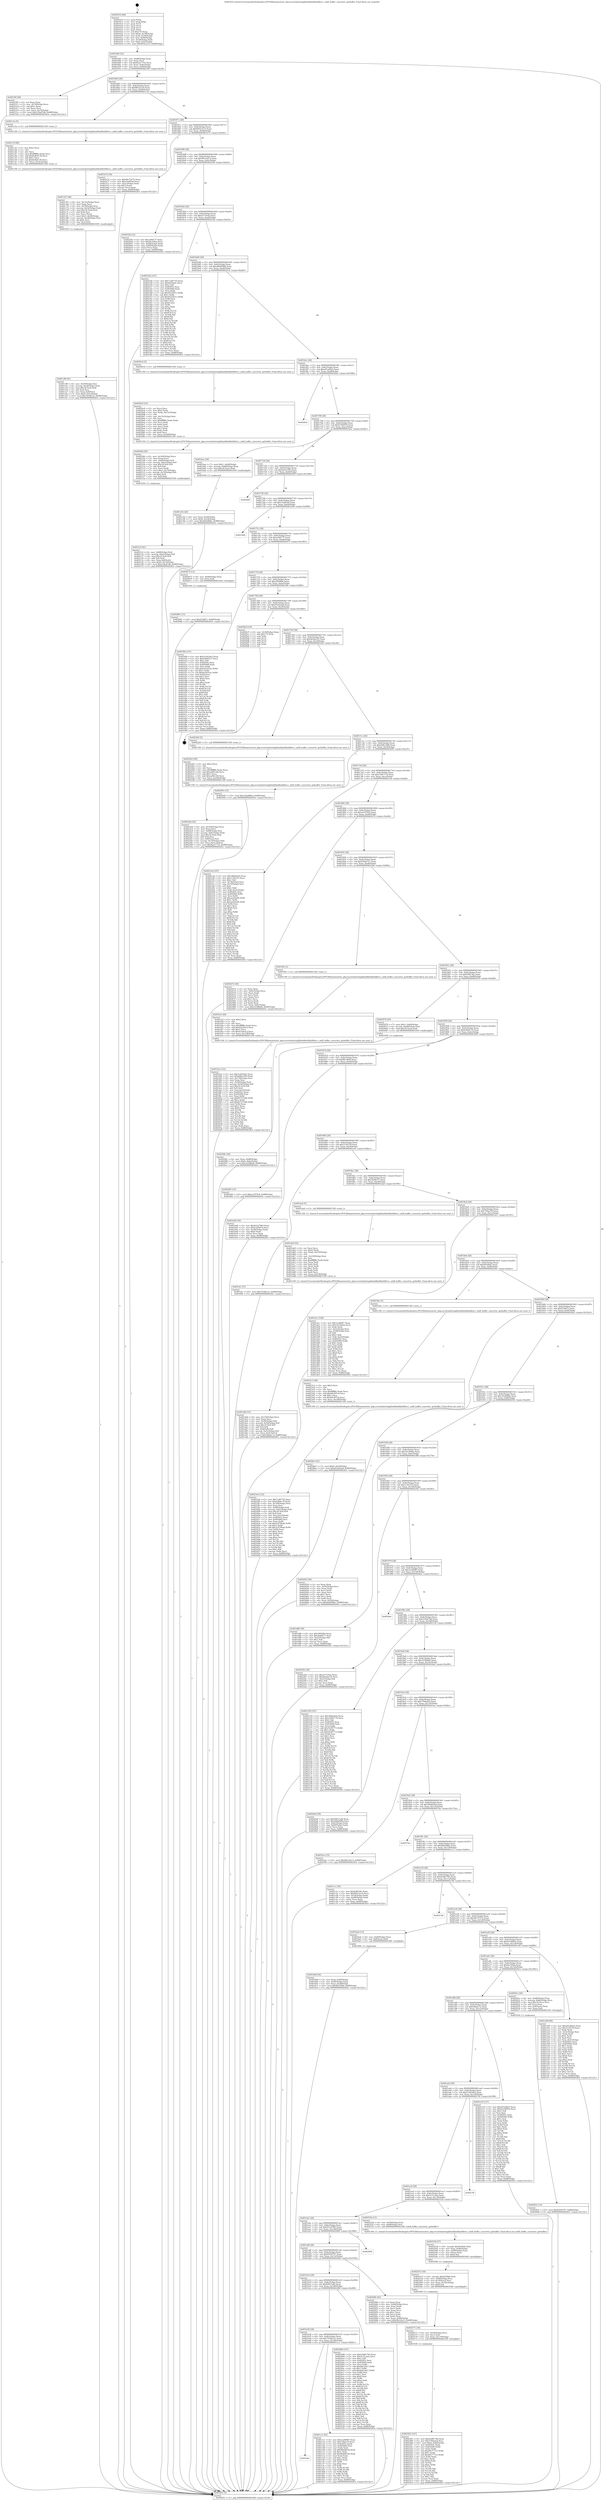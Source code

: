 digraph "0x401610" {
  label = "0x401610 (/mnt/c/Users/mathe/Desktop/tcc/POCII/binaries/extr_php-srcextmbstringlibmbflmbflmbfilter.c_mbfl_buffer_converter_getbuffer_Final-ollvm.out::main(0))"
  labelloc = "t"
  node[shape=record]

  Entry [label="",width=0.3,height=0.3,shape=circle,fillcolor=black,style=filled]
  "0x401640" [label="{
     0x401640 [32]\l
     | [instrs]\l
     &nbsp;&nbsp;0x401640 \<+6\>: mov -0x88(%rbp),%eax\l
     &nbsp;&nbsp;0x401646 \<+2\>: mov %eax,%ecx\l
     &nbsp;&nbsp;0x401648 \<+6\>: sub $0x82ee7722,%ecx\l
     &nbsp;&nbsp;0x40164e \<+6\>: mov %eax,-0x8c(%rbp)\l
     &nbsp;&nbsp;0x401654 \<+6\>: mov %ecx,-0x90(%rbp)\l
     &nbsp;&nbsp;0x40165a \<+6\>: je 000000000040230f \<main+0xcff\>\l
  }"]
  "0x40230f" [label="{
     0x40230f [28]\l
     | [instrs]\l
     &nbsp;&nbsp;0x40230f \<+2\>: xor %eax,%eax\l
     &nbsp;&nbsp;0x402311 \<+3\>: mov -0x74(%rbp),%ecx\l
     &nbsp;&nbsp;0x402314 \<+3\>: sub $0x1,%eax\l
     &nbsp;&nbsp;0x402317 \<+2\>: sub %eax,%ecx\l
     &nbsp;&nbsp;0x402319 \<+3\>: mov %ecx,-0x74(%rbp)\l
     &nbsp;&nbsp;0x40231c \<+10\>: movl $0x218a47d6,-0x88(%rbp)\l
     &nbsp;&nbsp;0x402326 \<+5\>: jmp 000000000040283c \<main+0x122c\>\l
  }"]
  "0x401660" [label="{
     0x401660 [28]\l
     | [instrs]\l
     &nbsp;&nbsp;0x401660 \<+5\>: jmp 0000000000401665 \<main+0x55\>\l
     &nbsp;&nbsp;0x401665 \<+6\>: mov -0x8c(%rbp),%eax\l
     &nbsp;&nbsp;0x40166b \<+5\>: sub $0x86523cc4,%eax\l
     &nbsp;&nbsp;0x401670 \<+6\>: mov %eax,-0x94(%rbp)\l
     &nbsp;&nbsp;0x401676 \<+6\>: je 0000000000401c3a \<main+0x62a\>\l
  }"]
  Exit [label="",width=0.3,height=0.3,shape=circle,fillcolor=black,style=filled,peripheries=2]
  "0x401c3a" [label="{
     0x401c3a [5]\l
     | [instrs]\l
     &nbsp;&nbsp;0x401c3a \<+5\>: call 0000000000401160 \<next_i\>\l
     | [calls]\l
     &nbsp;&nbsp;0x401160 \{1\} (/mnt/c/Users/mathe/Desktop/tcc/POCII/binaries/extr_php-srcextmbstringlibmbflmbflmbfilter.c_mbfl_buffer_converter_getbuffer_Final-ollvm.out::next_i)\l
  }"]
  "0x40167c" [label="{
     0x40167c [28]\l
     | [instrs]\l
     &nbsp;&nbsp;0x40167c \<+5\>: jmp 0000000000401681 \<main+0x71\>\l
     &nbsp;&nbsp;0x401681 \<+6\>: mov -0x8c(%rbp),%eax\l
     &nbsp;&nbsp;0x401687 \<+5\>: sub $0x9932a133,%eax\l
     &nbsp;&nbsp;0x40168c \<+6\>: mov %eax,-0x98(%rbp)\l
     &nbsp;&nbsp;0x401692 \<+6\>: je 0000000000401b72 \<main+0x562\>\l
  }"]
  "0x402681" [label="{
     0x402681 [15]\l
     | [instrs]\l
     &nbsp;&nbsp;0x402681 \<+10\>: movl $0xf23b87c,-0x88(%rbp)\l
     &nbsp;&nbsp;0x40268b \<+5\>: jmp 000000000040283c \<main+0x122c\>\l
  }"]
  "0x401b72" [label="{
     0x401b72 [30]\l
     | [instrs]\l
     &nbsp;&nbsp;0x401b72 \<+5\>: mov $0x46e75572,%eax\l
     &nbsp;&nbsp;0x401b77 \<+5\>: mov $0xc5a4f5a0,%ecx\l
     &nbsp;&nbsp;0x401b7c \<+3\>: mov -0x2c(%rbp),%edx\l
     &nbsp;&nbsp;0x401b7f \<+3\>: cmp $0x2,%edx\l
     &nbsp;&nbsp;0x401b82 \<+3\>: cmovne %ecx,%eax\l
     &nbsp;&nbsp;0x401b85 \<+6\>: mov %eax,-0x88(%rbp)\l
     &nbsp;&nbsp;0x401b8b \<+5\>: jmp 000000000040283c \<main+0x122c\>\l
  }"]
  "0x401698" [label="{
     0x401698 [28]\l
     | [instrs]\l
     &nbsp;&nbsp;0x401698 \<+5\>: jmp 000000000040169d \<main+0x8d\>\l
     &nbsp;&nbsp;0x40169d \<+6\>: mov -0x8c(%rbp),%eax\l
     &nbsp;&nbsp;0x4016a3 \<+5\>: sub $0x99e10a13,%eax\l
     &nbsp;&nbsp;0x4016a8 \<+6\>: mov %eax,-0x9c(%rbp)\l
     &nbsp;&nbsp;0x4016ae \<+6\>: je 00000000004025fd \<main+0xfed\>\l
  }"]
  "0x40283c" [label="{
     0x40283c [5]\l
     | [instrs]\l
     &nbsp;&nbsp;0x40283c \<+5\>: jmp 0000000000401640 \<main+0x30\>\l
  }"]
  "0x401610" [label="{
     0x401610 [48]\l
     | [instrs]\l
     &nbsp;&nbsp;0x401610 \<+1\>: push %rbp\l
     &nbsp;&nbsp;0x401611 \<+3\>: mov %rsp,%rbp\l
     &nbsp;&nbsp;0x401614 \<+2\>: push %r15\l
     &nbsp;&nbsp;0x401616 \<+2\>: push %r14\l
     &nbsp;&nbsp;0x401618 \<+2\>: push %r12\l
     &nbsp;&nbsp;0x40161a \<+1\>: push %rbx\l
     &nbsp;&nbsp;0x40161b \<+7\>: sub $0x170,%rsp\l
     &nbsp;&nbsp;0x401622 \<+7\>: movl $0x0,-0x30(%rbp)\l
     &nbsp;&nbsp;0x401629 \<+3\>: mov %edi,-0x34(%rbp)\l
     &nbsp;&nbsp;0x40162c \<+4\>: mov %rsi,-0x40(%rbp)\l
     &nbsp;&nbsp;0x401630 \<+3\>: mov -0x34(%rbp),%edi\l
     &nbsp;&nbsp;0x401633 \<+3\>: mov %edi,-0x2c(%rbp)\l
     &nbsp;&nbsp;0x401636 \<+10\>: movl $0x9932a133,-0x88(%rbp)\l
  }"]
  "0x40263c" [label="{
     0x40263c [15]\l
     | [instrs]\l
     &nbsp;&nbsp;0x40263c \<+10\>: movl $0x6583f797,-0x88(%rbp)\l
     &nbsp;&nbsp;0x402646 \<+5\>: jmp 000000000040283c \<main+0x122c\>\l
  }"]
  "0x4025fd" [label="{
     0x4025fd [33]\l
     | [instrs]\l
     &nbsp;&nbsp;0x4025fd \<+5\>: mov $0xcef0f177,%eax\l
     &nbsp;&nbsp;0x402602 \<+5\>: mov $0x4fc1f04a,%ecx\l
     &nbsp;&nbsp;0x402607 \<+6\>: mov -0x84(%rbp),%edx\l
     &nbsp;&nbsp;0x40260d \<+3\>: cmp -0x60(%rbp),%edx\l
     &nbsp;&nbsp;0x402610 \<+3\>: cmovl %ecx,%eax\l
     &nbsp;&nbsp;0x402613 \<+6\>: mov %eax,-0x88(%rbp)\l
     &nbsp;&nbsp;0x402619 \<+5\>: jmp 000000000040283c \<main+0x122c\>\l
  }"]
  "0x4016b4" [label="{
     0x4016b4 [28]\l
     | [instrs]\l
     &nbsp;&nbsp;0x4016b4 \<+5\>: jmp 00000000004016b9 \<main+0xa9\>\l
     &nbsp;&nbsp;0x4016b9 \<+6\>: mov -0x8c(%rbp),%eax\l
     &nbsp;&nbsp;0x4016bf \<+5\>: sub $0xa5719cfa,%eax\l
     &nbsp;&nbsp;0x4016c4 \<+6\>: mov %eax,-0xa0(%rbp)\l
     &nbsp;&nbsp;0x4016ca \<+6\>: je 000000000040232b \<main+0xd1b\>\l
  }"]
  "0x402583" [label="{
     0x402583 [107]\l
     | [instrs]\l
     &nbsp;&nbsp;0x402583 \<+5\>: mov $0x43d8176b,%eax\l
     &nbsp;&nbsp;0x402588 \<+5\>: mov $0x370dadcb,%esi\l
     &nbsp;&nbsp;0x40258d \<+10\>: movl $0x0,-0x84(%rbp)\l
     &nbsp;&nbsp;0x402597 \<+7\>: mov 0x40505c,%edx\l
     &nbsp;&nbsp;0x40259e \<+8\>: mov 0x405060,%r8d\l
     &nbsp;&nbsp;0x4025a6 \<+3\>: mov %edx,%r9d\l
     &nbsp;&nbsp;0x4025a9 \<+7\>: sub $0xd0177723,%r9d\l
     &nbsp;&nbsp;0x4025b0 \<+4\>: sub $0x1,%r9d\l
     &nbsp;&nbsp;0x4025b4 \<+7\>: add $0xd0177723,%r9d\l
     &nbsp;&nbsp;0x4025bb \<+4\>: imul %r9d,%edx\l
     &nbsp;&nbsp;0x4025bf \<+3\>: and $0x1,%edx\l
     &nbsp;&nbsp;0x4025c2 \<+3\>: cmp $0x0,%edx\l
     &nbsp;&nbsp;0x4025c5 \<+4\>: sete %r10b\l
     &nbsp;&nbsp;0x4025c9 \<+4\>: cmp $0xa,%r8d\l
     &nbsp;&nbsp;0x4025cd \<+4\>: setl %r11b\l
     &nbsp;&nbsp;0x4025d1 \<+3\>: mov %r10b,%bl\l
     &nbsp;&nbsp;0x4025d4 \<+3\>: and %r11b,%bl\l
     &nbsp;&nbsp;0x4025d7 \<+3\>: xor %r11b,%r10b\l
     &nbsp;&nbsp;0x4025da \<+3\>: or %r10b,%bl\l
     &nbsp;&nbsp;0x4025dd \<+3\>: test $0x1,%bl\l
     &nbsp;&nbsp;0x4025e0 \<+3\>: cmovne %esi,%eax\l
     &nbsp;&nbsp;0x4025e3 \<+6\>: mov %eax,-0x88(%rbp)\l
     &nbsp;&nbsp;0x4025e9 \<+5\>: jmp 000000000040283c \<main+0x122c\>\l
  }"]
  "0x40232b" [label="{
     0x40232b [147]\l
     | [instrs]\l
     &nbsp;&nbsp;0x40232b \<+5\>: mov $0x7cd677f3,%eax\l
     &nbsp;&nbsp;0x402330 \<+5\>: mov $0xb016b4c,%ecx\l
     &nbsp;&nbsp;0x402335 \<+2\>: mov $0x1,%dl\l
     &nbsp;&nbsp;0x402337 \<+7\>: mov 0x40505c,%esi\l
     &nbsp;&nbsp;0x40233e \<+7\>: mov 0x405060,%edi\l
     &nbsp;&nbsp;0x402345 \<+3\>: mov %esi,%r8d\l
     &nbsp;&nbsp;0x402348 \<+7\>: sub $0xd522921c,%r8d\l
     &nbsp;&nbsp;0x40234f \<+4\>: sub $0x1,%r8d\l
     &nbsp;&nbsp;0x402353 \<+7\>: add $0xd522921c,%r8d\l
     &nbsp;&nbsp;0x40235a \<+4\>: imul %r8d,%esi\l
     &nbsp;&nbsp;0x40235e \<+3\>: and $0x1,%esi\l
     &nbsp;&nbsp;0x402361 \<+3\>: cmp $0x0,%esi\l
     &nbsp;&nbsp;0x402364 \<+4\>: sete %r9b\l
     &nbsp;&nbsp;0x402368 \<+3\>: cmp $0xa,%edi\l
     &nbsp;&nbsp;0x40236b \<+4\>: setl %r10b\l
     &nbsp;&nbsp;0x40236f \<+3\>: mov %r9b,%r11b\l
     &nbsp;&nbsp;0x402372 \<+4\>: xor $0xff,%r11b\l
     &nbsp;&nbsp;0x402376 \<+3\>: mov %r10b,%bl\l
     &nbsp;&nbsp;0x402379 \<+3\>: xor $0xff,%bl\l
     &nbsp;&nbsp;0x40237c \<+3\>: xor $0x0,%dl\l
     &nbsp;&nbsp;0x40237f \<+3\>: mov %r11b,%r14b\l
     &nbsp;&nbsp;0x402382 \<+4\>: and $0x0,%r14b\l
     &nbsp;&nbsp;0x402386 \<+3\>: and %dl,%r9b\l
     &nbsp;&nbsp;0x402389 \<+3\>: mov %bl,%r15b\l
     &nbsp;&nbsp;0x40238c \<+4\>: and $0x0,%r15b\l
     &nbsp;&nbsp;0x402390 \<+3\>: and %dl,%r10b\l
     &nbsp;&nbsp;0x402393 \<+3\>: or %r9b,%r14b\l
     &nbsp;&nbsp;0x402396 \<+3\>: or %r10b,%r15b\l
     &nbsp;&nbsp;0x402399 \<+3\>: xor %r15b,%r14b\l
     &nbsp;&nbsp;0x40239c \<+3\>: or %bl,%r11b\l
     &nbsp;&nbsp;0x40239f \<+4\>: xor $0xff,%r11b\l
     &nbsp;&nbsp;0x4023a3 \<+3\>: or $0x0,%dl\l
     &nbsp;&nbsp;0x4023a6 \<+3\>: and %dl,%r11b\l
     &nbsp;&nbsp;0x4023a9 \<+3\>: or %r11b,%r14b\l
     &nbsp;&nbsp;0x4023ac \<+4\>: test $0x1,%r14b\l
     &nbsp;&nbsp;0x4023b0 \<+3\>: cmovne %ecx,%eax\l
     &nbsp;&nbsp;0x4023b3 \<+6\>: mov %eax,-0x88(%rbp)\l
     &nbsp;&nbsp;0x4023b9 \<+5\>: jmp 000000000040283c \<main+0x122c\>\l
  }"]
  "0x4016d0" [label="{
     0x4016d0 [28]\l
     | [instrs]\l
     &nbsp;&nbsp;0x4016d0 \<+5\>: jmp 00000000004016d5 \<main+0xc5\>\l
     &nbsp;&nbsp;0x4016d5 \<+6\>: mov -0x8c(%rbp),%eax\l
     &nbsp;&nbsp;0x4016db \<+5\>: sub $0xa8bb9d8b,%eax\l
     &nbsp;&nbsp;0x4016e0 \<+6\>: mov %eax,-0xa4(%rbp)\l
     &nbsp;&nbsp;0x4016e6 \<+6\>: je 00000000004020c4 \<main+0xab4\>\l
  }"]
  "0x402571" [label="{
     0x402571 [18]\l
     | [instrs]\l
     &nbsp;&nbsp;0x402571 \<+4\>: mov -0x50(%rbp),%rcx\l
     &nbsp;&nbsp;0x402575 \<+3\>: mov %rcx,%rdi\l
     &nbsp;&nbsp;0x402578 \<+6\>: mov %eax,-0x170(%rbp)\l
     &nbsp;&nbsp;0x40257e \<+5\>: call 0000000000401030 \<free@plt\>\l
     | [calls]\l
     &nbsp;&nbsp;0x401030 \{1\} (unknown)\l
  }"]
  "0x4020c4" [label="{
     0x4020c4 [5]\l
     | [instrs]\l
     &nbsp;&nbsp;0x4020c4 \<+5\>: call 0000000000401160 \<next_i\>\l
     | [calls]\l
     &nbsp;&nbsp;0x401160 \{1\} (/mnt/c/Users/mathe/Desktop/tcc/POCII/binaries/extr_php-srcextmbstringlibmbflmbflmbfilter.c_mbfl_buffer_converter_getbuffer_Final-ollvm.out::next_i)\l
  }"]
  "0x4016ec" [label="{
     0x4016ec [28]\l
     | [instrs]\l
     &nbsp;&nbsp;0x4016ec \<+5\>: jmp 00000000004016f1 \<main+0xe1\>\l
     &nbsp;&nbsp;0x4016f1 \<+6\>: mov -0x8c(%rbp),%eax\l
     &nbsp;&nbsp;0x4016f7 \<+5\>: sub $0xa91a06a5,%eax\l
     &nbsp;&nbsp;0x4016fc \<+6\>: mov %eax,-0xa8(%rbp)\l
     &nbsp;&nbsp;0x401702 \<+6\>: je 00000000004026eb \<main+0x10db\>\l
  }"]
  "0x402553" [label="{
     0x402553 [30]\l
     | [instrs]\l
     &nbsp;&nbsp;0x402553 \<+10\>: movabs $0x4030b6,%rdi\l
     &nbsp;&nbsp;0x40255d \<+4\>: mov -0x80(%rbp),%rcx\l
     &nbsp;&nbsp;0x402561 \<+3\>: mov 0x10(%rcx),%esi\l
     &nbsp;&nbsp;0x402564 \<+6\>: mov %eax,-0x16c(%rbp)\l
     &nbsp;&nbsp;0x40256a \<+2\>: mov $0x0,%al\l
     &nbsp;&nbsp;0x40256c \<+5\>: call 0000000000401040 \<printf@plt\>\l
     | [calls]\l
     &nbsp;&nbsp;0x401040 \{1\} (unknown)\l
  }"]
  "0x4026eb" [label="{
     0x4026eb\l
  }", style=dashed]
  "0x401708" [label="{
     0x401708 [28]\l
     | [instrs]\l
     &nbsp;&nbsp;0x401708 \<+5\>: jmp 000000000040170d \<main+0xfd\>\l
     &nbsp;&nbsp;0x40170d \<+6\>: mov -0x8c(%rbp),%eax\l
     &nbsp;&nbsp;0x401713 \<+5\>: sub $0xb7d56f74,%eax\l
     &nbsp;&nbsp;0x401718 \<+6\>: mov %eax,-0xac(%rbp)\l
     &nbsp;&nbsp;0x40171e \<+6\>: je 0000000000401bee \<main+0x5de\>\l
  }"]
  "0x402538" [label="{
     0x402538 [27]\l
     | [instrs]\l
     &nbsp;&nbsp;0x402538 \<+10\>: movabs $0x4030b6,%rdi\l
     &nbsp;&nbsp;0x402542 \<+4\>: mov %rax,-0x80(%rbp)\l
     &nbsp;&nbsp;0x402546 \<+4\>: mov -0x80(%rbp),%rax\l
     &nbsp;&nbsp;0x40254a \<+2\>: mov (%rax),%esi\l
     &nbsp;&nbsp;0x40254c \<+2\>: mov $0x0,%al\l
     &nbsp;&nbsp;0x40254e \<+5\>: call 0000000000401040 \<printf@plt\>\l
     | [calls]\l
     &nbsp;&nbsp;0x401040 \{1\} (unknown)\l
  }"]
  "0x401bee" [label="{
     0x401bee [20]\l
     | [instrs]\l
     &nbsp;&nbsp;0x401bee \<+7\>: movl $0x1,-0x48(%rbp)\l
     &nbsp;&nbsp;0x401bf5 \<+4\>: movslq -0x48(%rbp),%rax\l
     &nbsp;&nbsp;0x401bf9 \<+4\>: imul $0x18,%rax,%rdi\l
     &nbsp;&nbsp;0x401bfd \<+5\>: call 0000000000401050 \<malloc@plt\>\l
     | [calls]\l
     &nbsp;&nbsp;0x401050 \{1\} (unknown)\l
  }"]
  "0x401724" [label="{
     0x401724 [28]\l
     | [instrs]\l
     &nbsp;&nbsp;0x401724 \<+5\>: jmp 0000000000401729 \<main+0x119\>\l
     &nbsp;&nbsp;0x401729 \<+6\>: mov -0x8c(%rbp),%eax\l
     &nbsp;&nbsp;0x40172f \<+5\>: sub $0xba01e58c,%eax\l
     &nbsp;&nbsp;0x401734 \<+6\>: mov %eax,-0xb0(%rbp)\l
     &nbsp;&nbsp;0x40173a \<+6\>: je 000000000040269f \<main+0x108f\>\l
  }"]
  "0x4023eb" [label="{
     0x4023eb [122]\l
     | [instrs]\l
     &nbsp;&nbsp;0x4023eb \<+5\>: mov $0x7cd677f3,%ecx\l
     &nbsp;&nbsp;0x4023f0 \<+5\>: mov $0xfc8b0c79,%edx\l
     &nbsp;&nbsp;0x4023f5 \<+6\>: mov -0x168(%rbp),%esi\l
     &nbsp;&nbsp;0x4023fb \<+3\>: imul %eax,%esi\l
     &nbsp;&nbsp;0x4023fe \<+4\>: mov -0x68(%rbp),%rdi\l
     &nbsp;&nbsp;0x402402 \<+4\>: movslq -0x6c(%rbp),%r8\l
     &nbsp;&nbsp;0x402406 \<+4\>: imul $0x18,%r8,%r8\l
     &nbsp;&nbsp;0x40240a \<+3\>: add %r8,%rdi\l
     &nbsp;&nbsp;0x40240d \<+3\>: mov %esi,0x10(%rdi)\l
     &nbsp;&nbsp;0x402410 \<+7\>: mov 0x40505c,%eax\l
     &nbsp;&nbsp;0x402417 \<+7\>: mov 0x405060,%esi\l
     &nbsp;&nbsp;0x40241e \<+3\>: mov %eax,%r9d\l
     &nbsp;&nbsp;0x402421 \<+7\>: sub $0x2c079bab,%r9d\l
     &nbsp;&nbsp;0x402428 \<+4\>: sub $0x1,%r9d\l
     &nbsp;&nbsp;0x40242c \<+7\>: add $0x2c079bab,%r9d\l
     &nbsp;&nbsp;0x402433 \<+4\>: imul %r9d,%eax\l
     &nbsp;&nbsp;0x402437 \<+3\>: and $0x1,%eax\l
     &nbsp;&nbsp;0x40243a \<+3\>: cmp $0x0,%eax\l
     &nbsp;&nbsp;0x40243d \<+4\>: sete %r10b\l
     &nbsp;&nbsp;0x402441 \<+3\>: cmp $0xa,%esi\l
     &nbsp;&nbsp;0x402444 \<+4\>: setl %r11b\l
     &nbsp;&nbsp;0x402448 \<+3\>: mov %r10b,%bl\l
     &nbsp;&nbsp;0x40244b \<+3\>: and %r11b,%bl\l
     &nbsp;&nbsp;0x40244e \<+3\>: xor %r11b,%r10b\l
     &nbsp;&nbsp;0x402451 \<+3\>: or %r10b,%bl\l
     &nbsp;&nbsp;0x402454 \<+3\>: test $0x1,%bl\l
     &nbsp;&nbsp;0x402457 \<+3\>: cmovne %edx,%ecx\l
     &nbsp;&nbsp;0x40245a \<+6\>: mov %ecx,-0x88(%rbp)\l
     &nbsp;&nbsp;0x402460 \<+5\>: jmp 000000000040283c \<main+0x122c\>\l
  }"]
  "0x40269f" [label="{
     0x40269f\l
  }", style=dashed]
  "0x401740" [label="{
     0x401740 [28]\l
     | [instrs]\l
     &nbsp;&nbsp;0x401740 \<+5\>: jmp 0000000000401745 \<main+0x135\>\l
     &nbsp;&nbsp;0x401745 \<+6\>: mov -0x8c(%rbp),%eax\l
     &nbsp;&nbsp;0x40174b \<+5\>: sub $0xc5a4f5a0,%eax\l
     &nbsp;&nbsp;0x401750 \<+6\>: mov %eax,-0xb4(%rbp)\l
     &nbsp;&nbsp;0x401756 \<+6\>: je 0000000000401b90 \<main+0x580\>\l
  }"]
  "0x4023c3" [label="{
     0x4023c3 [40]\l
     | [instrs]\l
     &nbsp;&nbsp;0x4023c3 \<+5\>: mov $0x2,%ecx\l
     &nbsp;&nbsp;0x4023c8 \<+1\>: cltd\l
     &nbsp;&nbsp;0x4023c9 \<+2\>: idiv %ecx\l
     &nbsp;&nbsp;0x4023cb \<+6\>: imul $0xfffffffe,%edx,%ecx\l
     &nbsp;&nbsp;0x4023d1 \<+6\>: add $0xb9c4f7e4,%ecx\l
     &nbsp;&nbsp;0x4023d7 \<+3\>: add $0x1,%ecx\l
     &nbsp;&nbsp;0x4023da \<+6\>: sub $0xb9c4f7e4,%ecx\l
     &nbsp;&nbsp;0x4023e0 \<+6\>: mov %ecx,-0x168(%rbp)\l
     &nbsp;&nbsp;0x4023e6 \<+5\>: call 0000000000401160 \<next_i\>\l
     | [calls]\l
     &nbsp;&nbsp;0x401160 \{1\} (/mnt/c/Users/mathe/Desktop/tcc/POCII/binaries/extr_php-srcextmbstringlibmbflmbflmbfilter.c_mbfl_buffer_converter_getbuffer_Final-ollvm.out::next_i)\l
  }"]
  "0x401b90" [label="{
     0x401b90\l
  }", style=dashed]
  "0x40175c" [label="{
     0x40175c [28]\l
     | [instrs]\l
     &nbsp;&nbsp;0x40175c \<+5\>: jmp 0000000000401761 \<main+0x151\>\l
     &nbsp;&nbsp;0x401761 \<+6\>: mov -0x8c(%rbp),%eax\l
     &nbsp;&nbsp;0x401767 \<+5\>: sub $0xcef0f177,%eax\l
     &nbsp;&nbsp;0x40176c \<+6\>: mov %eax,-0xb8(%rbp)\l
     &nbsp;&nbsp;0x401772 \<+6\>: je 0000000000402675 \<main+0x1065\>\l
  }"]
  "0x4022dd" [label="{
     0x4022dd [50]\l
     | [instrs]\l
     &nbsp;&nbsp;0x4022dd \<+6\>: mov -0x164(%rbp),%ecx\l
     &nbsp;&nbsp;0x4022e3 \<+3\>: imul %eax,%ecx\l
     &nbsp;&nbsp;0x4022e6 \<+4\>: mov -0x68(%rbp),%rsi\l
     &nbsp;&nbsp;0x4022ea \<+4\>: movslq -0x6c(%rbp),%rdi\l
     &nbsp;&nbsp;0x4022ee \<+4\>: imul $0x18,%rdi,%rdi\l
     &nbsp;&nbsp;0x4022f2 \<+3\>: add %rdi,%rsi\l
     &nbsp;&nbsp;0x4022f5 \<+4\>: mov 0x8(%rsi),%rsi\l
     &nbsp;&nbsp;0x4022f9 \<+4\>: movslq -0x74(%rbp),%rdi\l
     &nbsp;&nbsp;0x4022fd \<+3\>: mov %ecx,(%rsi,%rdi,4)\l
     &nbsp;&nbsp;0x402300 \<+10\>: movl $0x82ee7722,-0x88(%rbp)\l
     &nbsp;&nbsp;0x40230a \<+5\>: jmp 000000000040283c \<main+0x122c\>\l
  }"]
  "0x402675" [label="{
     0x402675 [12]\l
     | [instrs]\l
     &nbsp;&nbsp;0x402675 \<+4\>: mov -0x68(%rbp),%rax\l
     &nbsp;&nbsp;0x402679 \<+3\>: mov %rax,%rdi\l
     &nbsp;&nbsp;0x40267c \<+5\>: call 0000000000401030 \<free@plt\>\l
     | [calls]\l
     &nbsp;&nbsp;0x401030 \{1\} (unknown)\l
  }"]
  "0x401778" [label="{
     0x401778 [28]\l
     | [instrs]\l
     &nbsp;&nbsp;0x401778 \<+5\>: jmp 000000000040177d \<main+0x16d\>\l
     &nbsp;&nbsp;0x40177d \<+6\>: mov -0x8c(%rbp),%eax\l
     &nbsp;&nbsp;0x401783 \<+5\>: sub $0xcf950f9e,%eax\l
     &nbsp;&nbsp;0x401788 \<+6\>: mov %eax,-0xbc(%rbp)\l
     &nbsp;&nbsp;0x40178e \<+6\>: je 0000000000401f0b \<main+0x8fb\>\l
  }"]
  "0x4022b5" [label="{
     0x4022b5 [40]\l
     | [instrs]\l
     &nbsp;&nbsp;0x4022b5 \<+5\>: mov $0x2,%ecx\l
     &nbsp;&nbsp;0x4022ba \<+1\>: cltd\l
     &nbsp;&nbsp;0x4022bb \<+2\>: idiv %ecx\l
     &nbsp;&nbsp;0x4022bd \<+6\>: imul $0xfffffffe,%edx,%ecx\l
     &nbsp;&nbsp;0x4022c3 \<+6\>: sub $0xea6012f4,%ecx\l
     &nbsp;&nbsp;0x4022c9 \<+3\>: add $0x1,%ecx\l
     &nbsp;&nbsp;0x4022cc \<+6\>: add $0xea6012f4,%ecx\l
     &nbsp;&nbsp;0x4022d2 \<+6\>: mov %ecx,-0x164(%rbp)\l
     &nbsp;&nbsp;0x4022d8 \<+5\>: call 0000000000401160 \<next_i\>\l
     | [calls]\l
     &nbsp;&nbsp;0x401160 \{1\} (/mnt/c/Users/mathe/Desktop/tcc/POCII/binaries/extr_php-srcextmbstringlibmbflmbflmbfilter.c_mbfl_buffer_converter_getbuffer_Final-ollvm.out::next_i)\l
  }"]
  "0x401f0b" [label="{
     0x401f0b [147]\l
     | [instrs]\l
     &nbsp;&nbsp;0x401f0b \<+5\>: mov $0x5c281bb3,%eax\l
     &nbsp;&nbsp;0x401f10 \<+5\>: mov $0xf3bdd7a7,%ecx\l
     &nbsp;&nbsp;0x401f15 \<+2\>: mov $0x1,%dl\l
     &nbsp;&nbsp;0x401f17 \<+7\>: mov 0x40505c,%esi\l
     &nbsp;&nbsp;0x401f1e \<+7\>: mov 0x405060,%edi\l
     &nbsp;&nbsp;0x401f25 \<+3\>: mov %esi,%r8d\l
     &nbsp;&nbsp;0x401f28 \<+7\>: add $0xbe5d35ac,%r8d\l
     &nbsp;&nbsp;0x401f2f \<+4\>: sub $0x1,%r8d\l
     &nbsp;&nbsp;0x401f33 \<+7\>: sub $0xbe5d35ac,%r8d\l
     &nbsp;&nbsp;0x401f3a \<+4\>: imul %r8d,%esi\l
     &nbsp;&nbsp;0x401f3e \<+3\>: and $0x1,%esi\l
     &nbsp;&nbsp;0x401f41 \<+3\>: cmp $0x0,%esi\l
     &nbsp;&nbsp;0x401f44 \<+4\>: sete %r9b\l
     &nbsp;&nbsp;0x401f48 \<+3\>: cmp $0xa,%edi\l
     &nbsp;&nbsp;0x401f4b \<+4\>: setl %r10b\l
     &nbsp;&nbsp;0x401f4f \<+3\>: mov %r9b,%r11b\l
     &nbsp;&nbsp;0x401f52 \<+4\>: xor $0xff,%r11b\l
     &nbsp;&nbsp;0x401f56 \<+3\>: mov %r10b,%bl\l
     &nbsp;&nbsp;0x401f59 \<+3\>: xor $0xff,%bl\l
     &nbsp;&nbsp;0x401f5c \<+3\>: xor $0x1,%dl\l
     &nbsp;&nbsp;0x401f5f \<+3\>: mov %r11b,%r14b\l
     &nbsp;&nbsp;0x401f62 \<+4\>: and $0xff,%r14b\l
     &nbsp;&nbsp;0x401f66 \<+3\>: and %dl,%r9b\l
     &nbsp;&nbsp;0x401f69 \<+3\>: mov %bl,%r15b\l
     &nbsp;&nbsp;0x401f6c \<+4\>: and $0xff,%r15b\l
     &nbsp;&nbsp;0x401f70 \<+3\>: and %dl,%r10b\l
     &nbsp;&nbsp;0x401f73 \<+3\>: or %r9b,%r14b\l
     &nbsp;&nbsp;0x401f76 \<+3\>: or %r10b,%r15b\l
     &nbsp;&nbsp;0x401f79 \<+3\>: xor %r15b,%r14b\l
     &nbsp;&nbsp;0x401f7c \<+3\>: or %bl,%r11b\l
     &nbsp;&nbsp;0x401f7f \<+4\>: xor $0xff,%r11b\l
     &nbsp;&nbsp;0x401f83 \<+3\>: or $0x1,%dl\l
     &nbsp;&nbsp;0x401f86 \<+3\>: and %dl,%r11b\l
     &nbsp;&nbsp;0x401f89 \<+3\>: or %r11b,%r14b\l
     &nbsp;&nbsp;0x401f8c \<+4\>: test $0x1,%r14b\l
     &nbsp;&nbsp;0x401f90 \<+3\>: cmovne %ecx,%eax\l
     &nbsp;&nbsp;0x401f93 \<+6\>: mov %eax,-0x88(%rbp)\l
     &nbsp;&nbsp;0x401f99 \<+5\>: jmp 000000000040283c \<main+0x122c\>\l
  }"]
  "0x401794" [label="{
     0x401794 [28]\l
     | [instrs]\l
     &nbsp;&nbsp;0x401794 \<+5\>: jmp 0000000000401799 \<main+0x189\>\l
     &nbsp;&nbsp;0x401799 \<+6\>: mov -0x8c(%rbp),%eax\l
     &nbsp;&nbsp;0x40179f \<+5\>: sub $0xd53d3aa8,%eax\l
     &nbsp;&nbsp;0x4017a4 \<+6\>: mov %eax,-0xc0(%rbp)\l
     &nbsp;&nbsp;0x4017aa \<+6\>: je 00000000004026c9 \<main+0x10b9\>\l
  }"]
  "0x40212f" [label="{
     0x40212f [41]\l
     | [instrs]\l
     &nbsp;&nbsp;0x40212f \<+4\>: mov -0x68(%rbp),%rdi\l
     &nbsp;&nbsp;0x402133 \<+4\>: movslq -0x6c(%rbp),%r8\l
     &nbsp;&nbsp;0x402137 \<+4\>: imul $0x18,%r8,%r8\l
     &nbsp;&nbsp;0x40213b \<+3\>: add %r8,%rdi\l
     &nbsp;&nbsp;0x40213e \<+4\>: mov %rax,0x8(%rdi)\l
     &nbsp;&nbsp;0x402142 \<+7\>: movl $0x0,-0x74(%rbp)\l
     &nbsp;&nbsp;0x402149 \<+10\>: movl $0x218a47d6,-0x88(%rbp)\l
     &nbsp;&nbsp;0x402153 \<+5\>: jmp 000000000040283c \<main+0x122c\>\l
  }"]
  "0x4026c9" [label="{
     0x4026c9 [19]\l
     | [instrs]\l
     &nbsp;&nbsp;0x4026c9 \<+3\>: mov -0x30(%rbp),%eax\l
     &nbsp;&nbsp;0x4026cc \<+7\>: add $0x170,%rsp\l
     &nbsp;&nbsp;0x4026d3 \<+1\>: pop %rbx\l
     &nbsp;&nbsp;0x4026d4 \<+2\>: pop %r12\l
     &nbsp;&nbsp;0x4026d6 \<+2\>: pop %r14\l
     &nbsp;&nbsp;0x4026d8 \<+2\>: pop %r15\l
     &nbsp;&nbsp;0x4026da \<+1\>: pop %rbp\l
     &nbsp;&nbsp;0x4026db \<+1\>: ret\l
  }"]
  "0x4017b0" [label="{
     0x4017b0 [28]\l
     | [instrs]\l
     &nbsp;&nbsp;0x4017b0 \<+5\>: jmp 00000000004017b5 \<main+0x1a5\>\l
     &nbsp;&nbsp;0x4017b5 \<+6\>: mov -0x8c(%rbp),%eax\l
     &nbsp;&nbsp;0x4017bb \<+5\>: sub $0xdd3dee55,%eax\l
     &nbsp;&nbsp;0x4017c0 \<+6\>: mov %eax,-0xc4(%rbp)\l
     &nbsp;&nbsp;0x4017c6 \<+6\>: je 00000000004022b0 \<main+0xca0\>\l
  }"]
  "0x4020fd" [label="{
     0x4020fd [50]\l
     | [instrs]\l
     &nbsp;&nbsp;0x4020fd \<+6\>: mov -0x160(%rbp),%ecx\l
     &nbsp;&nbsp;0x402103 \<+3\>: imul %eax,%ecx\l
     &nbsp;&nbsp;0x402106 \<+4\>: mov -0x68(%rbp),%r8\l
     &nbsp;&nbsp;0x40210a \<+4\>: movslq -0x6c(%rbp),%r9\l
     &nbsp;&nbsp;0x40210e \<+4\>: imul $0x18,%r9,%r9\l
     &nbsp;&nbsp;0x402112 \<+3\>: add %r9,%r8\l
     &nbsp;&nbsp;0x402115 \<+3\>: mov %ecx,(%r8)\l
     &nbsp;&nbsp;0x402118 \<+7\>: movl $0x1,-0x70(%rbp)\l
     &nbsp;&nbsp;0x40211f \<+4\>: movslq -0x70(%rbp),%r8\l
     &nbsp;&nbsp;0x402123 \<+4\>: shl $0x2,%r8\l
     &nbsp;&nbsp;0x402127 \<+3\>: mov %r8,%rdi\l
     &nbsp;&nbsp;0x40212a \<+5\>: call 0000000000401050 \<malloc@plt\>\l
     | [calls]\l
     &nbsp;&nbsp;0x401050 \{1\} (unknown)\l
  }"]
  "0x4022b0" [label="{
     0x4022b0 [5]\l
     | [instrs]\l
     &nbsp;&nbsp;0x4022b0 \<+5\>: call 0000000000401160 \<next_i\>\l
     | [calls]\l
     &nbsp;&nbsp;0x401160 \{1\} (/mnt/c/Users/mathe/Desktop/tcc/POCII/binaries/extr_php-srcextmbstringlibmbflmbflmbfilter.c_mbfl_buffer_converter_getbuffer_Final-ollvm.out::next_i)\l
  }"]
  "0x4017cc" [label="{
     0x4017cc [28]\l
     | [instrs]\l
     &nbsp;&nbsp;0x4017cc \<+5\>: jmp 00000000004017d1 \<main+0x1c1\>\l
     &nbsp;&nbsp;0x4017d1 \<+6\>: mov -0x8c(%rbp),%eax\l
     &nbsp;&nbsp;0x4017d7 \<+5\>: sub $0xdd8ce596,%eax\l
     &nbsp;&nbsp;0x4017dc \<+6\>: mov %eax,-0xc8(%rbp)\l
     &nbsp;&nbsp;0x4017e2 \<+6\>: je 0000000000402045 \<main+0xa35\>\l
  }"]
  "0x4020c9" [label="{
     0x4020c9 [52]\l
     | [instrs]\l
     &nbsp;&nbsp;0x4020c9 \<+2\>: xor %ecx,%ecx\l
     &nbsp;&nbsp;0x4020cb \<+5\>: mov $0x2,%edx\l
     &nbsp;&nbsp;0x4020d0 \<+6\>: mov %edx,-0x15c(%rbp)\l
     &nbsp;&nbsp;0x4020d6 \<+1\>: cltd\l
     &nbsp;&nbsp;0x4020d7 \<+6\>: mov -0x15c(%rbp),%esi\l
     &nbsp;&nbsp;0x4020dd \<+2\>: idiv %esi\l
     &nbsp;&nbsp;0x4020df \<+6\>: imul $0xfffffffe,%edx,%edx\l
     &nbsp;&nbsp;0x4020e5 \<+2\>: mov %ecx,%edi\l
     &nbsp;&nbsp;0x4020e7 \<+2\>: sub %edx,%edi\l
     &nbsp;&nbsp;0x4020e9 \<+2\>: mov %ecx,%edx\l
     &nbsp;&nbsp;0x4020eb \<+3\>: sub $0x1,%edx\l
     &nbsp;&nbsp;0x4020ee \<+2\>: add %edx,%edi\l
     &nbsp;&nbsp;0x4020f0 \<+2\>: sub %edi,%ecx\l
     &nbsp;&nbsp;0x4020f2 \<+6\>: mov %ecx,-0x160(%rbp)\l
     &nbsp;&nbsp;0x4020f8 \<+5\>: call 0000000000401160 \<next_i\>\l
     | [calls]\l
     &nbsp;&nbsp;0x401160 \{1\} (/mnt/c/Users/mathe/Desktop/tcc/POCII/binaries/extr_php-srcextmbstringlibmbflmbflmbfilter.c_mbfl_buffer_converter_getbuffer_Final-ollvm.out::next_i)\l
  }"]
  "0x402045" [label="{
     0x402045 [15]\l
     | [instrs]\l
     &nbsp;&nbsp;0x402045 \<+10\>: movl $0x142d684a,-0x88(%rbp)\l
     &nbsp;&nbsp;0x40204f \<+5\>: jmp 000000000040283c \<main+0x122c\>\l
  }"]
  "0x4017e8" [label="{
     0x4017e8 [28]\l
     | [instrs]\l
     &nbsp;&nbsp;0x4017e8 \<+5\>: jmp 00000000004017ed \<main+0x1dd\>\l
     &nbsp;&nbsp;0x4017ed \<+6\>: mov -0x8c(%rbp),%eax\l
     &nbsp;&nbsp;0x4017f3 \<+5\>: sub $0xe346717b,%eax\l
     &nbsp;&nbsp;0x4017f8 \<+6\>: mov %eax,-0xcc(%rbp)\l
     &nbsp;&nbsp;0x4017fe \<+6\>: je 00000000004021eb \<main+0xbdb\>\l
  }"]
  "0x40208c" [label="{
     0x40208c [26]\l
     | [instrs]\l
     &nbsp;&nbsp;0x40208c \<+4\>: mov %rax,-0x68(%rbp)\l
     &nbsp;&nbsp;0x402090 \<+7\>: movl $0x0,-0x6c(%rbp)\l
     &nbsp;&nbsp;0x402097 \<+10\>: movl $0x325f8bd0,-0x88(%rbp)\l
     &nbsp;&nbsp;0x4020a1 \<+5\>: jmp 000000000040283c \<main+0x122c\>\l
  }"]
  "0x4021eb" [label="{
     0x4021eb [167]\l
     | [instrs]\l
     &nbsp;&nbsp;0x4021eb \<+5\>: mov $0x38dd2dcb,%eax\l
     &nbsp;&nbsp;0x4021f0 \<+5\>: mov $0x1c5fc553,%ecx\l
     &nbsp;&nbsp;0x4021f5 \<+2\>: mov $0x1,%dl\l
     &nbsp;&nbsp;0x4021f7 \<+3\>: mov -0x74(%rbp),%esi\l
     &nbsp;&nbsp;0x4021fa \<+3\>: cmp -0x70(%rbp),%esi\l
     &nbsp;&nbsp;0x4021fd \<+4\>: setl %dil\l
     &nbsp;&nbsp;0x402201 \<+4\>: and $0x1,%dil\l
     &nbsp;&nbsp;0x402205 \<+4\>: mov %dil,-0x21(%rbp)\l
     &nbsp;&nbsp;0x402209 \<+7\>: mov 0x40505c,%esi\l
     &nbsp;&nbsp;0x402210 \<+8\>: mov 0x405060,%r8d\l
     &nbsp;&nbsp;0x402218 \<+3\>: mov %esi,%r9d\l
     &nbsp;&nbsp;0x40221b \<+7\>: add $0xae42def8,%r9d\l
     &nbsp;&nbsp;0x402222 \<+4\>: sub $0x1,%r9d\l
     &nbsp;&nbsp;0x402226 \<+7\>: sub $0xae42def8,%r9d\l
     &nbsp;&nbsp;0x40222d \<+4\>: imul %r9d,%esi\l
     &nbsp;&nbsp;0x402231 \<+3\>: and $0x1,%esi\l
     &nbsp;&nbsp;0x402234 \<+3\>: cmp $0x0,%esi\l
     &nbsp;&nbsp;0x402237 \<+4\>: sete %dil\l
     &nbsp;&nbsp;0x40223b \<+4\>: cmp $0xa,%r8d\l
     &nbsp;&nbsp;0x40223f \<+4\>: setl %r10b\l
     &nbsp;&nbsp;0x402243 \<+3\>: mov %dil,%r11b\l
     &nbsp;&nbsp;0x402246 \<+4\>: xor $0xff,%r11b\l
     &nbsp;&nbsp;0x40224a \<+3\>: mov %r10b,%bl\l
     &nbsp;&nbsp;0x40224d \<+3\>: xor $0xff,%bl\l
     &nbsp;&nbsp;0x402250 \<+3\>: xor $0x0,%dl\l
     &nbsp;&nbsp;0x402253 \<+3\>: mov %r11b,%r14b\l
     &nbsp;&nbsp;0x402256 \<+4\>: and $0x0,%r14b\l
     &nbsp;&nbsp;0x40225a \<+3\>: and %dl,%dil\l
     &nbsp;&nbsp;0x40225d \<+3\>: mov %bl,%r15b\l
     &nbsp;&nbsp;0x402260 \<+4\>: and $0x0,%r15b\l
     &nbsp;&nbsp;0x402264 \<+3\>: and %dl,%r10b\l
     &nbsp;&nbsp;0x402267 \<+3\>: or %dil,%r14b\l
     &nbsp;&nbsp;0x40226a \<+3\>: or %r10b,%r15b\l
     &nbsp;&nbsp;0x40226d \<+3\>: xor %r15b,%r14b\l
     &nbsp;&nbsp;0x402270 \<+3\>: or %bl,%r11b\l
     &nbsp;&nbsp;0x402273 \<+4\>: xor $0xff,%r11b\l
     &nbsp;&nbsp;0x402277 \<+3\>: or $0x0,%dl\l
     &nbsp;&nbsp;0x40227a \<+3\>: and %dl,%r11b\l
     &nbsp;&nbsp;0x40227d \<+3\>: or %r11b,%r14b\l
     &nbsp;&nbsp;0x402280 \<+4\>: test $0x1,%r14b\l
     &nbsp;&nbsp;0x402284 \<+3\>: cmovne %ecx,%eax\l
     &nbsp;&nbsp;0x402287 \<+6\>: mov %eax,-0x88(%rbp)\l
     &nbsp;&nbsp;0x40228d \<+5\>: jmp 000000000040283c \<main+0x122c\>\l
  }"]
  "0x401804" [label="{
     0x401804 [28]\l
     | [instrs]\l
     &nbsp;&nbsp;0x401804 \<+5\>: jmp 0000000000401809 \<main+0x1f9\>\l
     &nbsp;&nbsp;0x401809 \<+6\>: mov -0x8c(%rbp),%eax\l
     &nbsp;&nbsp;0x40180f \<+5\>: sub $0xea1979c6,%eax\l
     &nbsp;&nbsp;0x401814 \<+6\>: mov %eax,-0xd0(%rbp)\l
     &nbsp;&nbsp;0x40181a \<+6\>: je 0000000000402474 \<main+0xe64\>\l
  }"]
  "0x401fcb" [label="{
     0x401fcb [122]\l
     | [instrs]\l
     &nbsp;&nbsp;0x401fcb \<+5\>: mov $0x5c281bb3,%ecx\l
     &nbsp;&nbsp;0x401fd0 \<+5\>: mov $0xdd8ce596,%edx\l
     &nbsp;&nbsp;0x401fd5 \<+6\>: mov -0x158(%rbp),%esi\l
     &nbsp;&nbsp;0x401fdb \<+3\>: imul %eax,%esi\l
     &nbsp;&nbsp;0x401fde \<+4\>: mov -0x50(%rbp),%rdi\l
     &nbsp;&nbsp;0x401fe2 \<+4\>: movslq -0x54(%rbp),%r8\l
     &nbsp;&nbsp;0x401fe6 \<+4\>: imul $0x18,%r8,%r8\l
     &nbsp;&nbsp;0x401fea \<+3\>: add %r8,%rdi\l
     &nbsp;&nbsp;0x401fed \<+3\>: mov %esi,0x10(%rdi)\l
     &nbsp;&nbsp;0x401ff0 \<+7\>: mov 0x40505c,%eax\l
     &nbsp;&nbsp;0x401ff7 \<+7\>: mov 0x405060,%esi\l
     &nbsp;&nbsp;0x401ffe \<+3\>: mov %eax,%r9d\l
     &nbsp;&nbsp;0x402001 \<+7\>: sub $0x85727e68,%r9d\l
     &nbsp;&nbsp;0x402008 \<+4\>: sub $0x1,%r9d\l
     &nbsp;&nbsp;0x40200c \<+7\>: add $0x85727e68,%r9d\l
     &nbsp;&nbsp;0x402013 \<+4\>: imul %r9d,%eax\l
     &nbsp;&nbsp;0x402017 \<+3\>: and $0x1,%eax\l
     &nbsp;&nbsp;0x40201a \<+3\>: cmp $0x0,%eax\l
     &nbsp;&nbsp;0x40201d \<+4\>: sete %r10b\l
     &nbsp;&nbsp;0x402021 \<+3\>: cmp $0xa,%esi\l
     &nbsp;&nbsp;0x402024 \<+4\>: setl %r11b\l
     &nbsp;&nbsp;0x402028 \<+3\>: mov %r10b,%bl\l
     &nbsp;&nbsp;0x40202b \<+3\>: and %r11b,%bl\l
     &nbsp;&nbsp;0x40202e \<+3\>: xor %r11b,%r10b\l
     &nbsp;&nbsp;0x402031 \<+3\>: or %r10b,%bl\l
     &nbsp;&nbsp;0x402034 \<+3\>: test $0x1,%bl\l
     &nbsp;&nbsp;0x402037 \<+3\>: cmovne %edx,%ecx\l
     &nbsp;&nbsp;0x40203a \<+6\>: mov %ecx,-0x88(%rbp)\l
     &nbsp;&nbsp;0x402040 \<+5\>: jmp 000000000040283c \<main+0x122c\>\l
  }"]
  "0x402474" [label="{
     0x402474 [36]\l
     | [instrs]\l
     &nbsp;&nbsp;0x402474 \<+2\>: xor %eax,%eax\l
     &nbsp;&nbsp;0x402476 \<+3\>: mov -0x6c(%rbp),%ecx\l
     &nbsp;&nbsp;0x402479 \<+2\>: mov %eax,%edx\l
     &nbsp;&nbsp;0x40247b \<+2\>: sub %ecx,%edx\l
     &nbsp;&nbsp;0x40247d \<+2\>: mov %eax,%ecx\l
     &nbsp;&nbsp;0x40247f \<+3\>: sub $0x1,%ecx\l
     &nbsp;&nbsp;0x402482 \<+2\>: add %ecx,%edx\l
     &nbsp;&nbsp;0x402484 \<+2\>: sub %edx,%eax\l
     &nbsp;&nbsp;0x402486 \<+3\>: mov %eax,-0x6c(%rbp)\l
     &nbsp;&nbsp;0x402489 \<+10\>: movl $0x325f8bd0,-0x88(%rbp)\l
     &nbsp;&nbsp;0x402493 \<+5\>: jmp 000000000040283c \<main+0x122c\>\l
  }"]
  "0x401820" [label="{
     0x401820 [28]\l
     | [instrs]\l
     &nbsp;&nbsp;0x401820 \<+5\>: jmp 0000000000401825 \<main+0x215\>\l
     &nbsp;&nbsp;0x401825 \<+6\>: mov -0x8c(%rbp),%eax\l
     &nbsp;&nbsp;0x40182b \<+5\>: sub $0xf3bdd7a7,%eax\l
     &nbsp;&nbsp;0x401830 \<+6\>: mov %eax,-0xd4(%rbp)\l
     &nbsp;&nbsp;0x401836 \<+6\>: je 0000000000401f9e \<main+0x98e\>\l
  }"]
  "0x401fa3" [label="{
     0x401fa3 [40]\l
     | [instrs]\l
     &nbsp;&nbsp;0x401fa3 \<+5\>: mov $0x2,%ecx\l
     &nbsp;&nbsp;0x401fa8 \<+1\>: cltd\l
     &nbsp;&nbsp;0x401fa9 \<+2\>: idiv %ecx\l
     &nbsp;&nbsp;0x401fab \<+6\>: imul $0xfffffffe,%edx,%ecx\l
     &nbsp;&nbsp;0x401fb1 \<+6\>: add $0xf22e63e3,%ecx\l
     &nbsp;&nbsp;0x401fb7 \<+3\>: add $0x1,%ecx\l
     &nbsp;&nbsp;0x401fba \<+6\>: sub $0xf22e63e3,%ecx\l
     &nbsp;&nbsp;0x401fc0 \<+6\>: mov %ecx,-0x158(%rbp)\l
     &nbsp;&nbsp;0x401fc6 \<+5\>: call 0000000000401160 \<next_i\>\l
     | [calls]\l
     &nbsp;&nbsp;0x401160 \{1\} (/mnt/c/Users/mathe/Desktop/tcc/POCII/binaries/extr_php-srcextmbstringlibmbflmbflmbfilter.c_mbfl_buffer_converter_getbuffer_Final-ollvm.out::next_i)\l
  }"]
  "0x401f9e" [label="{
     0x401f9e [5]\l
     | [instrs]\l
     &nbsp;&nbsp;0x401f9e \<+5\>: call 0000000000401160 \<next_i\>\l
     | [calls]\l
     &nbsp;&nbsp;0x401160 \{1\} (/mnt/c/Users/mathe/Desktop/tcc/POCII/binaries/extr_php-srcextmbstringlibmbflmbflmbfilter.c_mbfl_buffer_converter_getbuffer_Final-ollvm.out::next_i)\l
  }"]
  "0x40183c" [label="{
     0x40183c [28]\l
     | [instrs]\l
     &nbsp;&nbsp;0x40183c \<+5\>: jmp 0000000000401841 \<main+0x231\>\l
     &nbsp;&nbsp;0x401841 \<+6\>: mov -0x8c(%rbp),%eax\l
     &nbsp;&nbsp;0x401847 \<+5\>: sub $0xfc867dfc,%eax\l
     &nbsp;&nbsp;0x40184c \<+6\>: mov %eax,-0xd8(%rbp)\l
     &nbsp;&nbsp;0x401852 \<+6\>: je 0000000000402078 \<main+0xa68\>\l
  }"]
  "0x401ddd" [label="{
     0x401ddd [51]\l
     | [instrs]\l
     &nbsp;&nbsp;0x401ddd \<+6\>: mov -0x154(%rbp),%ecx\l
     &nbsp;&nbsp;0x401de3 \<+3\>: imul %eax,%ecx\l
     &nbsp;&nbsp;0x401de6 \<+4\>: mov -0x50(%rbp),%r8\l
     &nbsp;&nbsp;0x401dea \<+4\>: movslq -0x54(%rbp),%r9\l
     &nbsp;&nbsp;0x401dee \<+4\>: imul $0x18,%r9,%r9\l
     &nbsp;&nbsp;0x401df2 \<+3\>: add %r9,%r8\l
     &nbsp;&nbsp;0x401df5 \<+4\>: mov 0x8(%r8),%r8\l
     &nbsp;&nbsp;0x401df9 \<+4\>: movslq -0x5c(%rbp),%r9\l
     &nbsp;&nbsp;0x401dfd \<+4\>: mov %ecx,(%r8,%r9,4)\l
     &nbsp;&nbsp;0x401e01 \<+10\>: movl $0x58dafc7a,-0x88(%rbp)\l
     &nbsp;&nbsp;0x401e0b \<+5\>: jmp 000000000040283c \<main+0x122c\>\l
  }"]
  "0x402078" [label="{
     0x402078 [20]\l
     | [instrs]\l
     &nbsp;&nbsp;0x402078 \<+7\>: movl $0x1,-0x60(%rbp)\l
     &nbsp;&nbsp;0x40207f \<+4\>: movslq -0x60(%rbp),%rax\l
     &nbsp;&nbsp;0x402083 \<+4\>: imul $0x18,%rax,%rdi\l
     &nbsp;&nbsp;0x402087 \<+5\>: call 0000000000401050 \<malloc@plt\>\l
     | [calls]\l
     &nbsp;&nbsp;0x401050 \{1\} (unknown)\l
  }"]
  "0x401858" [label="{
     0x401858 [28]\l
     | [instrs]\l
     &nbsp;&nbsp;0x401858 \<+5\>: jmp 000000000040185d \<main+0x24d\>\l
     &nbsp;&nbsp;0x40185d \<+6\>: mov -0x8c(%rbp),%eax\l
     &nbsp;&nbsp;0x401863 \<+5\>: sub $0xfc8b0c79,%eax\l
     &nbsp;&nbsp;0x401868 \<+6\>: mov %eax,-0xdc(%rbp)\l
     &nbsp;&nbsp;0x40186e \<+6\>: je 0000000000402465 \<main+0xe55\>\l
  }"]
  "0x401da9" [label="{
     0x401da9 [52]\l
     | [instrs]\l
     &nbsp;&nbsp;0x401da9 \<+2\>: xor %ecx,%ecx\l
     &nbsp;&nbsp;0x401dab \<+5\>: mov $0x2,%edx\l
     &nbsp;&nbsp;0x401db0 \<+6\>: mov %edx,-0x150(%rbp)\l
     &nbsp;&nbsp;0x401db6 \<+1\>: cltd\l
     &nbsp;&nbsp;0x401db7 \<+6\>: mov -0x150(%rbp),%esi\l
     &nbsp;&nbsp;0x401dbd \<+2\>: idiv %esi\l
     &nbsp;&nbsp;0x401dbf \<+6\>: imul $0xfffffffe,%edx,%edx\l
     &nbsp;&nbsp;0x401dc5 \<+2\>: mov %ecx,%edi\l
     &nbsp;&nbsp;0x401dc7 \<+2\>: sub %edx,%edi\l
     &nbsp;&nbsp;0x401dc9 \<+2\>: mov %ecx,%edx\l
     &nbsp;&nbsp;0x401dcb \<+3\>: sub $0x1,%edx\l
     &nbsp;&nbsp;0x401dce \<+2\>: add %edx,%edi\l
     &nbsp;&nbsp;0x401dd0 \<+2\>: sub %edi,%ecx\l
     &nbsp;&nbsp;0x401dd2 \<+6\>: mov %ecx,-0x154(%rbp)\l
     &nbsp;&nbsp;0x401dd8 \<+5\>: call 0000000000401160 \<next_i\>\l
     | [calls]\l
     &nbsp;&nbsp;0x401160 \{1\} (/mnt/c/Users/mathe/Desktop/tcc/POCII/binaries/extr_php-srcextmbstringlibmbflmbflmbfilter.c_mbfl_buffer_converter_getbuffer_Final-ollvm.out::next_i)\l
  }"]
  "0x402465" [label="{
     0x402465 [15]\l
     | [instrs]\l
     &nbsp;&nbsp;0x402465 \<+10\>: movl $0xea1979c6,-0x88(%rbp)\l
     &nbsp;&nbsp;0x40246f \<+5\>: jmp 000000000040283c \<main+0x122c\>\l
  }"]
  "0x401874" [label="{
     0x401874 [28]\l
     | [instrs]\l
     &nbsp;&nbsp;0x401874 \<+5\>: jmp 0000000000401879 \<main+0x269\>\l
     &nbsp;&nbsp;0x401879 \<+6\>: mov -0x8c(%rbp),%eax\l
     &nbsp;&nbsp;0x40187f \<+5\>: sub $0xff2e36b0,%eax\l
     &nbsp;&nbsp;0x401884 \<+6\>: mov %eax,-0xe0(%rbp)\l
     &nbsp;&nbsp;0x40188a \<+6\>: je 0000000000401bd0 \<main+0x5c0\>\l
  }"]
  "0x401b4c" [label="{
     0x401b4c\l
  }", style=dashed]
  "0x401bd0" [label="{
     0x401bd0 [30]\l
     | [instrs]\l
     &nbsp;&nbsp;0x401bd0 \<+5\>: mov $0x631d7993,%eax\l
     &nbsp;&nbsp;0x401bd5 \<+5\>: mov $0xb7d56f74,%ecx\l
     &nbsp;&nbsp;0x401bda \<+3\>: mov -0x28(%rbp),%edx\l
     &nbsp;&nbsp;0x401bdd \<+3\>: cmp $0x0,%edx\l
     &nbsp;&nbsp;0x401be0 \<+3\>: cmove %ecx,%eax\l
     &nbsp;&nbsp;0x401be3 \<+6\>: mov %eax,-0x88(%rbp)\l
     &nbsp;&nbsp;0x401be9 \<+5\>: jmp 000000000040283c \<main+0x122c\>\l
  }"]
  "0x401890" [label="{
     0x401890 [28]\l
     | [instrs]\l
     &nbsp;&nbsp;0x401890 \<+5\>: jmp 0000000000401895 \<main+0x285\>\l
     &nbsp;&nbsp;0x401895 \<+6\>: mov -0x8c(%rbp),%eax\l
     &nbsp;&nbsp;0x40189b \<+5\>: sub $0x2129159,%eax\l
     &nbsp;&nbsp;0x4018a0 \<+6\>: mov %eax,-0xe4(%rbp)\l
     &nbsp;&nbsp;0x4018a6 \<+6\>: je 0000000000401efc \<main+0x8ec\>\l
  }"]
  "0x401cc1" [label="{
     0x401cc1 [91]\l
     | [instrs]\l
     &nbsp;&nbsp;0x401cc1 \<+5\>: mov $0x1ee8f087,%eax\l
     &nbsp;&nbsp;0x401cc6 \<+5\>: mov $0x758aa79,%ecx\l
     &nbsp;&nbsp;0x401ccb \<+7\>: mov 0x40505c,%edx\l
     &nbsp;&nbsp;0x401cd2 \<+7\>: mov 0x405060,%esi\l
     &nbsp;&nbsp;0x401cd9 \<+2\>: mov %edx,%edi\l
     &nbsp;&nbsp;0x401cdb \<+6\>: sub $0x96dd819a,%edi\l
     &nbsp;&nbsp;0x401ce1 \<+3\>: sub $0x1,%edi\l
     &nbsp;&nbsp;0x401ce4 \<+6\>: add $0x96dd819a,%edi\l
     &nbsp;&nbsp;0x401cea \<+3\>: imul %edi,%edx\l
     &nbsp;&nbsp;0x401ced \<+3\>: and $0x1,%edx\l
     &nbsp;&nbsp;0x401cf0 \<+3\>: cmp $0x0,%edx\l
     &nbsp;&nbsp;0x401cf3 \<+4\>: sete %r8b\l
     &nbsp;&nbsp;0x401cf7 \<+3\>: cmp $0xa,%esi\l
     &nbsp;&nbsp;0x401cfa \<+4\>: setl %r9b\l
     &nbsp;&nbsp;0x401cfe \<+3\>: mov %r8b,%r10b\l
     &nbsp;&nbsp;0x401d01 \<+3\>: and %r9b,%r10b\l
     &nbsp;&nbsp;0x401d04 \<+3\>: xor %r9b,%r8b\l
     &nbsp;&nbsp;0x401d07 \<+3\>: or %r8b,%r10b\l
     &nbsp;&nbsp;0x401d0a \<+4\>: test $0x1,%r10b\l
     &nbsp;&nbsp;0x401d0e \<+3\>: cmovne %ecx,%eax\l
     &nbsp;&nbsp;0x401d11 \<+6\>: mov %eax,-0x88(%rbp)\l
     &nbsp;&nbsp;0x401d17 \<+5\>: jmp 000000000040283c \<main+0x122c\>\l
  }"]
  "0x401efc" [label="{
     0x401efc [15]\l
     | [instrs]\l
     &nbsp;&nbsp;0x401efc \<+10\>: movl $0x7034b12c,-0x88(%rbp)\l
     &nbsp;&nbsp;0x401f06 \<+5\>: jmp 000000000040283c \<main+0x122c\>\l
  }"]
  "0x4018ac" [label="{
     0x4018ac [28]\l
     | [instrs]\l
     &nbsp;&nbsp;0x4018ac \<+5\>: jmp 00000000004018b1 \<main+0x2a1\>\l
     &nbsp;&nbsp;0x4018b1 \<+6\>: mov -0x8c(%rbp),%eax\l
     &nbsp;&nbsp;0x4018b7 \<+5\>: sub $0x3b48217,%eax\l
     &nbsp;&nbsp;0x4018bc \<+6\>: mov %eax,-0xe8(%rbp)\l
     &nbsp;&nbsp;0x4018c2 \<+6\>: je 0000000000401da4 \<main+0x794\>\l
  }"]
  "0x401b30" [label="{
     0x401b30 [28]\l
     | [instrs]\l
     &nbsp;&nbsp;0x401b30 \<+5\>: jmp 0000000000401b35 \<main+0x525\>\l
     &nbsp;&nbsp;0x401b35 \<+6\>: mov -0x8c(%rbp),%eax\l
     &nbsp;&nbsp;0x401b3b \<+5\>: sub $0x7034b12c,%eax\l
     &nbsp;&nbsp;0x401b40 \<+6\>: mov %eax,-0x144(%rbp)\l
     &nbsp;&nbsp;0x401b46 \<+6\>: je 0000000000401cc1 \<main+0x6b1\>\l
  }"]
  "0x401da4" [label="{
     0x401da4 [5]\l
     | [instrs]\l
     &nbsp;&nbsp;0x401da4 \<+5\>: call 0000000000401160 \<next_i\>\l
     | [calls]\l
     &nbsp;&nbsp;0x401160 \{1\} (/mnt/c/Users/mathe/Desktop/tcc/POCII/binaries/extr_php-srcextmbstringlibmbflmbflmbfilter.c_mbfl_buffer_converter_getbuffer_Final-ollvm.out::next_i)\l
  }"]
  "0x4018c8" [label="{
     0x4018c8 [28]\l
     | [instrs]\l
     &nbsp;&nbsp;0x4018c8 \<+5\>: jmp 00000000004018cd \<main+0x2bd\>\l
     &nbsp;&nbsp;0x4018cd \<+6\>: mov -0x8c(%rbp),%eax\l
     &nbsp;&nbsp;0x4018d3 \<+5\>: sub $0x758aa79,%eax\l
     &nbsp;&nbsp;0x4018d8 \<+6\>: mov %eax,-0xec(%rbp)\l
     &nbsp;&nbsp;0x4018de \<+6\>: je 0000000000401d1c \<main+0x70c\>\l
  }"]
  "0x402498" [label="{
     0x402498 [147]\l
     | [instrs]\l
     &nbsp;&nbsp;0x402498 \<+5\>: mov $0x43d8176b,%eax\l
     &nbsp;&nbsp;0x40249d \<+5\>: mov $0x5c51cbaa,%ecx\l
     &nbsp;&nbsp;0x4024a2 \<+2\>: mov $0x1,%dl\l
     &nbsp;&nbsp;0x4024a4 \<+7\>: mov 0x40505c,%esi\l
     &nbsp;&nbsp;0x4024ab \<+7\>: mov 0x405060,%edi\l
     &nbsp;&nbsp;0x4024b2 \<+3\>: mov %esi,%r8d\l
     &nbsp;&nbsp;0x4024b5 \<+7\>: sub $0xbbfc2be7,%r8d\l
     &nbsp;&nbsp;0x4024bc \<+4\>: sub $0x1,%r8d\l
     &nbsp;&nbsp;0x4024c0 \<+7\>: add $0xbbfc2be7,%r8d\l
     &nbsp;&nbsp;0x4024c7 \<+4\>: imul %r8d,%esi\l
     &nbsp;&nbsp;0x4024cb \<+3\>: and $0x1,%esi\l
     &nbsp;&nbsp;0x4024ce \<+3\>: cmp $0x0,%esi\l
     &nbsp;&nbsp;0x4024d1 \<+4\>: sete %r9b\l
     &nbsp;&nbsp;0x4024d5 \<+3\>: cmp $0xa,%edi\l
     &nbsp;&nbsp;0x4024d8 \<+4\>: setl %r10b\l
     &nbsp;&nbsp;0x4024dc \<+3\>: mov %r9b,%r11b\l
     &nbsp;&nbsp;0x4024df \<+4\>: xor $0xff,%r11b\l
     &nbsp;&nbsp;0x4024e3 \<+3\>: mov %r10b,%bl\l
     &nbsp;&nbsp;0x4024e6 \<+3\>: xor $0xff,%bl\l
     &nbsp;&nbsp;0x4024e9 \<+3\>: xor $0x1,%dl\l
     &nbsp;&nbsp;0x4024ec \<+3\>: mov %r11b,%r14b\l
     &nbsp;&nbsp;0x4024ef \<+4\>: and $0xff,%r14b\l
     &nbsp;&nbsp;0x4024f3 \<+3\>: and %dl,%r9b\l
     &nbsp;&nbsp;0x4024f6 \<+3\>: mov %bl,%r15b\l
     &nbsp;&nbsp;0x4024f9 \<+4\>: and $0xff,%r15b\l
     &nbsp;&nbsp;0x4024fd \<+3\>: and %dl,%r10b\l
     &nbsp;&nbsp;0x402500 \<+3\>: or %r9b,%r14b\l
     &nbsp;&nbsp;0x402503 \<+3\>: or %r10b,%r15b\l
     &nbsp;&nbsp;0x402506 \<+3\>: xor %r15b,%r14b\l
     &nbsp;&nbsp;0x402509 \<+3\>: or %bl,%r11b\l
     &nbsp;&nbsp;0x40250c \<+4\>: xor $0xff,%r11b\l
     &nbsp;&nbsp;0x402510 \<+3\>: or $0x1,%dl\l
     &nbsp;&nbsp;0x402513 \<+3\>: and %dl,%r11b\l
     &nbsp;&nbsp;0x402516 \<+3\>: or %r11b,%r14b\l
     &nbsp;&nbsp;0x402519 \<+4\>: test $0x1,%r14b\l
     &nbsp;&nbsp;0x40251d \<+3\>: cmovne %ecx,%eax\l
     &nbsp;&nbsp;0x402520 \<+6\>: mov %eax,-0x88(%rbp)\l
     &nbsp;&nbsp;0x402526 \<+5\>: jmp 000000000040283c \<main+0x122c\>\l
  }"]
  "0x401d1c" [label="{
     0x401d1c [106]\l
     | [instrs]\l
     &nbsp;&nbsp;0x401d1c \<+5\>: mov $0x1ee8f087,%eax\l
     &nbsp;&nbsp;0x401d21 \<+5\>: mov $0x1bc5b9aa,%ecx\l
     &nbsp;&nbsp;0x401d26 \<+2\>: xor %edx,%edx\l
     &nbsp;&nbsp;0x401d28 \<+3\>: mov -0x5c(%rbp),%esi\l
     &nbsp;&nbsp;0x401d2b \<+3\>: cmp -0x58(%rbp),%esi\l
     &nbsp;&nbsp;0x401d2e \<+4\>: setl %dil\l
     &nbsp;&nbsp;0x401d32 \<+4\>: and $0x1,%dil\l
     &nbsp;&nbsp;0x401d36 \<+4\>: mov %dil,-0x22(%rbp)\l
     &nbsp;&nbsp;0x401d3a \<+7\>: mov 0x40505c,%esi\l
     &nbsp;&nbsp;0x401d41 \<+8\>: mov 0x405060,%r8d\l
     &nbsp;&nbsp;0x401d49 \<+3\>: sub $0x1,%edx\l
     &nbsp;&nbsp;0x401d4c \<+3\>: mov %esi,%r9d\l
     &nbsp;&nbsp;0x401d4f \<+3\>: add %edx,%r9d\l
     &nbsp;&nbsp;0x401d52 \<+4\>: imul %r9d,%esi\l
     &nbsp;&nbsp;0x401d56 \<+3\>: and $0x1,%esi\l
     &nbsp;&nbsp;0x401d59 \<+3\>: cmp $0x0,%esi\l
     &nbsp;&nbsp;0x401d5c \<+4\>: sete %dil\l
     &nbsp;&nbsp;0x401d60 \<+4\>: cmp $0xa,%r8d\l
     &nbsp;&nbsp;0x401d64 \<+4\>: setl %r10b\l
     &nbsp;&nbsp;0x401d68 \<+3\>: mov %dil,%r11b\l
     &nbsp;&nbsp;0x401d6b \<+3\>: and %r10b,%r11b\l
     &nbsp;&nbsp;0x401d6e \<+3\>: xor %r10b,%dil\l
     &nbsp;&nbsp;0x401d71 \<+3\>: or %dil,%r11b\l
     &nbsp;&nbsp;0x401d74 \<+4\>: test $0x1,%r11b\l
     &nbsp;&nbsp;0x401d78 \<+3\>: cmovne %ecx,%eax\l
     &nbsp;&nbsp;0x401d7b \<+6\>: mov %eax,-0x88(%rbp)\l
     &nbsp;&nbsp;0x401d81 \<+5\>: jmp 000000000040283c \<main+0x122c\>\l
  }"]
  "0x4018e4" [label="{
     0x4018e4 [28]\l
     | [instrs]\l
     &nbsp;&nbsp;0x4018e4 \<+5\>: jmp 00000000004018e9 \<main+0x2d9\>\l
     &nbsp;&nbsp;0x4018e9 \<+6\>: mov -0x8c(%rbp),%eax\l
     &nbsp;&nbsp;0x4018ef \<+5\>: sub $0xb016b4c,%eax\l
     &nbsp;&nbsp;0x4018f4 \<+6\>: mov %eax,-0xf0(%rbp)\l
     &nbsp;&nbsp;0x4018fa \<+6\>: je 00000000004023be \<main+0xdae\>\l
  }"]
  "0x401b14" [label="{
     0x401b14 [28]\l
     | [instrs]\l
     &nbsp;&nbsp;0x401b14 \<+5\>: jmp 0000000000401b19 \<main+0x509\>\l
     &nbsp;&nbsp;0x401b19 \<+6\>: mov -0x8c(%rbp),%eax\l
     &nbsp;&nbsp;0x401b1f \<+5\>: sub $0x69011afb,%eax\l
     &nbsp;&nbsp;0x401b24 \<+6\>: mov %eax,-0x140(%rbp)\l
     &nbsp;&nbsp;0x401b2a \<+6\>: je 0000000000402498 \<main+0xe88\>\l
  }"]
  "0x4023be" [label="{
     0x4023be [5]\l
     | [instrs]\l
     &nbsp;&nbsp;0x4023be \<+5\>: call 0000000000401160 \<next_i\>\l
     | [calls]\l
     &nbsp;&nbsp;0x401160 \{1\} (/mnt/c/Users/mathe/Desktop/tcc/POCII/binaries/extr_php-srcextmbstringlibmbflmbflmbfilter.c_mbfl_buffer_converter_getbuffer_Final-ollvm.out::next_i)\l
  }"]
  "0x401900" [label="{
     0x401900 [28]\l
     | [instrs]\l
     &nbsp;&nbsp;0x401900 \<+5\>: jmp 0000000000401905 \<main+0x2f5\>\l
     &nbsp;&nbsp;0x401905 \<+6\>: mov -0x8c(%rbp),%eax\l
     &nbsp;&nbsp;0x40190b \<+5\>: sub $0xf23b87c,%eax\l
     &nbsp;&nbsp;0x401910 \<+6\>: mov %eax,-0xf4(%rbp)\l
     &nbsp;&nbsp;0x401916 \<+6\>: je 00000000004026b3 \<main+0x10a3\>\l
  }"]
  "0x40264b" [label="{
     0x40264b [42]\l
     | [instrs]\l
     &nbsp;&nbsp;0x40264b \<+2\>: xor %eax,%eax\l
     &nbsp;&nbsp;0x40264d \<+6\>: mov -0x84(%rbp),%ecx\l
     &nbsp;&nbsp;0x402653 \<+2\>: mov %eax,%edx\l
     &nbsp;&nbsp;0x402655 \<+2\>: sub %ecx,%edx\l
     &nbsp;&nbsp;0x402657 \<+2\>: mov %eax,%ecx\l
     &nbsp;&nbsp;0x402659 \<+3\>: sub $0x1,%ecx\l
     &nbsp;&nbsp;0x40265c \<+2\>: add %ecx,%edx\l
     &nbsp;&nbsp;0x40265e \<+2\>: sub %edx,%eax\l
     &nbsp;&nbsp;0x402660 \<+6\>: mov %eax,-0x84(%rbp)\l
     &nbsp;&nbsp;0x402666 \<+10\>: movl $0x99e10a13,-0x88(%rbp)\l
     &nbsp;&nbsp;0x402670 \<+5\>: jmp 000000000040283c \<main+0x122c\>\l
  }"]
  "0x4026b3" [label="{
     0x4026b3 [22]\l
     | [instrs]\l
     &nbsp;&nbsp;0x4026b3 \<+7\>: movl $0x0,-0x30(%rbp)\l
     &nbsp;&nbsp;0x4026ba \<+10\>: movl $0xd53d3aa8,-0x88(%rbp)\l
     &nbsp;&nbsp;0x4026c4 \<+5\>: jmp 000000000040283c \<main+0x122c\>\l
  }"]
  "0x40191c" [label="{
     0x40191c [28]\l
     | [instrs]\l
     &nbsp;&nbsp;0x40191c \<+5\>: jmp 0000000000401921 \<main+0x311\>\l
     &nbsp;&nbsp;0x401921 \<+6\>: mov -0x8c(%rbp),%eax\l
     &nbsp;&nbsp;0x401927 \<+5\>: sub $0x142d684a,%eax\l
     &nbsp;&nbsp;0x40192c \<+6\>: mov %eax,-0xf8(%rbp)\l
     &nbsp;&nbsp;0x401932 \<+6\>: je 0000000000402054 \<main+0xa44\>\l
  }"]
  "0x401af8" [label="{
     0x401af8 [28]\l
     | [instrs]\l
     &nbsp;&nbsp;0x401af8 \<+5\>: jmp 0000000000401afd \<main+0x4ed\>\l
     &nbsp;&nbsp;0x401afd \<+6\>: mov -0x8c(%rbp),%eax\l
     &nbsp;&nbsp;0x401b03 \<+5\>: sub $0x6583f797,%eax\l
     &nbsp;&nbsp;0x401b08 \<+6\>: mov %eax,-0x13c(%rbp)\l
     &nbsp;&nbsp;0x401b0e \<+6\>: je 000000000040264b \<main+0x103b\>\l
  }"]
  "0x402054" [label="{
     0x402054 [36]\l
     | [instrs]\l
     &nbsp;&nbsp;0x402054 \<+2\>: xor %eax,%eax\l
     &nbsp;&nbsp;0x402056 \<+3\>: mov -0x54(%rbp),%ecx\l
     &nbsp;&nbsp;0x402059 \<+2\>: mov %eax,%edx\l
     &nbsp;&nbsp;0x40205b \<+2\>: sub %ecx,%edx\l
     &nbsp;&nbsp;0x40205d \<+2\>: mov %eax,%ecx\l
     &nbsp;&nbsp;0x40205f \<+3\>: sub $0x1,%ecx\l
     &nbsp;&nbsp;0x402062 \<+2\>: add %ecx,%edx\l
     &nbsp;&nbsp;0x402064 \<+2\>: sub %edx,%eax\l
     &nbsp;&nbsp;0x402066 \<+3\>: mov %eax,-0x54(%rbp)\l
     &nbsp;&nbsp;0x402069 \<+10\>: movl $0x40d598dc,-0x88(%rbp)\l
     &nbsp;&nbsp;0x402073 \<+5\>: jmp 000000000040283c \<main+0x122c\>\l
  }"]
  "0x401938" [label="{
     0x401938 [28]\l
     | [instrs]\l
     &nbsp;&nbsp;0x401938 \<+5\>: jmp 000000000040193d \<main+0x32d\>\l
     &nbsp;&nbsp;0x40193d \<+6\>: mov -0x8c(%rbp),%eax\l
     &nbsp;&nbsp;0x401943 \<+5\>: sub $0x1bc5b9aa,%eax\l
     &nbsp;&nbsp;0x401948 \<+6\>: mov %eax,-0xfc(%rbp)\l
     &nbsp;&nbsp;0x40194e \<+6\>: je 0000000000401d86 \<main+0x776\>\l
  }"]
  "0x402690" [label="{
     0x402690\l
  }", style=dashed]
  "0x401d86" [label="{
     0x401d86 [30]\l
     | [instrs]\l
     &nbsp;&nbsp;0x401d86 \<+5\>: mov $0xcf950f9e,%eax\l
     &nbsp;&nbsp;0x401d8b \<+5\>: mov $0x3b48217,%ecx\l
     &nbsp;&nbsp;0x401d90 \<+3\>: mov -0x22(%rbp),%dl\l
     &nbsp;&nbsp;0x401d93 \<+3\>: test $0x1,%dl\l
     &nbsp;&nbsp;0x401d96 \<+3\>: cmovne %ecx,%eax\l
     &nbsp;&nbsp;0x401d99 \<+6\>: mov %eax,-0x88(%rbp)\l
     &nbsp;&nbsp;0x401d9f \<+5\>: jmp 000000000040283c \<main+0x122c\>\l
  }"]
  "0x401954" [label="{
     0x401954 [28]\l
     | [instrs]\l
     &nbsp;&nbsp;0x401954 \<+5\>: jmp 0000000000401959 \<main+0x349\>\l
     &nbsp;&nbsp;0x401959 \<+6\>: mov -0x8c(%rbp),%eax\l
     &nbsp;&nbsp;0x40195f \<+5\>: sub $0x1c5fc553,%eax\l
     &nbsp;&nbsp;0x401964 \<+6\>: mov %eax,-0x100(%rbp)\l
     &nbsp;&nbsp;0x40196a \<+6\>: je 0000000000402292 \<main+0xc82\>\l
  }"]
  "0x401adc" [label="{
     0x401adc [28]\l
     | [instrs]\l
     &nbsp;&nbsp;0x401adc \<+5\>: jmp 0000000000401ae1 \<main+0x4d1\>\l
     &nbsp;&nbsp;0x401ae1 \<+6\>: mov -0x8c(%rbp),%eax\l
     &nbsp;&nbsp;0x401ae7 \<+5\>: sub $0x631d7993,%eax\l
     &nbsp;&nbsp;0x401aec \<+6\>: mov %eax,-0x138(%rbp)\l
     &nbsp;&nbsp;0x401af2 \<+6\>: je 0000000000402690 \<main+0x1080\>\l
  }"]
  "0x402292" [label="{
     0x402292 [30]\l
     | [instrs]\l
     &nbsp;&nbsp;0x402292 \<+5\>: mov $0xa5719cfa,%eax\l
     &nbsp;&nbsp;0x402297 \<+5\>: mov $0xdd3dee55,%ecx\l
     &nbsp;&nbsp;0x40229c \<+3\>: mov -0x21(%rbp),%dl\l
     &nbsp;&nbsp;0x40229f \<+3\>: test $0x1,%dl\l
     &nbsp;&nbsp;0x4022a2 \<+3\>: cmovne %ecx,%eax\l
     &nbsp;&nbsp;0x4022a5 \<+6\>: mov %eax,-0x88(%rbp)\l
     &nbsp;&nbsp;0x4022ab \<+5\>: jmp 000000000040283c \<main+0x122c\>\l
  }"]
  "0x401970" [label="{
     0x401970 [28]\l
     | [instrs]\l
     &nbsp;&nbsp;0x401970 \<+5\>: jmp 0000000000401975 \<main+0x365\>\l
     &nbsp;&nbsp;0x401975 \<+6\>: mov -0x8c(%rbp),%eax\l
     &nbsp;&nbsp;0x40197b \<+5\>: sub $0x1ee8f087,%eax\l
     &nbsp;&nbsp;0x401980 \<+6\>: mov %eax,-0x104(%rbp)\l
     &nbsp;&nbsp;0x401986 \<+6\>: je 00000000004026dc \<main+0x10cc\>\l
  }"]
  "0x40252b" [label="{
     0x40252b [13]\l
     | [instrs]\l
     &nbsp;&nbsp;0x40252b \<+4\>: mov -0x50(%rbp),%rdi\l
     &nbsp;&nbsp;0x40252f \<+4\>: mov -0x68(%rbp),%rsi\l
     &nbsp;&nbsp;0x402533 \<+5\>: call 0000000000401240 \<mbfl_buffer_converter_getbuffer\>\l
     | [calls]\l
     &nbsp;&nbsp;0x401240 \{1\} (/mnt/c/Users/mathe/Desktop/tcc/POCII/binaries/extr_php-srcextmbstringlibmbflmbflmbfilter.c_mbfl_buffer_converter_getbuffer_Final-ollvm.out::mbfl_buffer_converter_getbuffer)\l
  }"]
  "0x4026dc" [label="{
     0x4026dc\l
  }", style=dashed]
  "0x40198c" [label="{
     0x40198c [28]\l
     | [instrs]\l
     &nbsp;&nbsp;0x40198c \<+5\>: jmp 0000000000401991 \<main+0x381\>\l
     &nbsp;&nbsp;0x401991 \<+6\>: mov -0x8c(%rbp),%eax\l
     &nbsp;&nbsp;0x401997 \<+5\>: sub $0x218a47d6,%eax\l
     &nbsp;&nbsp;0x40199c \<+6\>: mov %eax,-0x108(%rbp)\l
     &nbsp;&nbsp;0x4019a2 \<+6\>: je 0000000000402158 \<main+0xb48\>\l
  }"]
  "0x401ac0" [label="{
     0x401ac0 [28]\l
     | [instrs]\l
     &nbsp;&nbsp;0x401ac0 \<+5\>: jmp 0000000000401ac5 \<main+0x4b5\>\l
     &nbsp;&nbsp;0x401ac5 \<+6\>: mov -0x8c(%rbp),%eax\l
     &nbsp;&nbsp;0x401acb \<+5\>: sub $0x5c51cbaa,%eax\l
     &nbsp;&nbsp;0x401ad0 \<+6\>: mov %eax,-0x134(%rbp)\l
     &nbsp;&nbsp;0x401ad6 \<+6\>: je 000000000040252b \<main+0xf1b\>\l
  }"]
  "0x402158" [label="{
     0x402158 [147]\l
     | [instrs]\l
     &nbsp;&nbsp;0x402158 \<+5\>: mov $0x38dd2dcb,%eax\l
     &nbsp;&nbsp;0x40215d \<+5\>: mov $0xe346717b,%ecx\l
     &nbsp;&nbsp;0x402162 \<+2\>: mov $0x1,%dl\l
     &nbsp;&nbsp;0x402164 \<+7\>: mov 0x40505c,%esi\l
     &nbsp;&nbsp;0x40216b \<+7\>: mov 0x405060,%edi\l
     &nbsp;&nbsp;0x402172 \<+3\>: mov %esi,%r8d\l
     &nbsp;&nbsp;0x402175 \<+7\>: add $0x552f5773,%r8d\l
     &nbsp;&nbsp;0x40217c \<+4\>: sub $0x1,%r8d\l
     &nbsp;&nbsp;0x402180 \<+7\>: sub $0x552f5773,%r8d\l
     &nbsp;&nbsp;0x402187 \<+4\>: imul %r8d,%esi\l
     &nbsp;&nbsp;0x40218b \<+3\>: and $0x1,%esi\l
     &nbsp;&nbsp;0x40218e \<+3\>: cmp $0x0,%esi\l
     &nbsp;&nbsp;0x402191 \<+4\>: sete %r9b\l
     &nbsp;&nbsp;0x402195 \<+3\>: cmp $0xa,%edi\l
     &nbsp;&nbsp;0x402198 \<+4\>: setl %r10b\l
     &nbsp;&nbsp;0x40219c \<+3\>: mov %r9b,%r11b\l
     &nbsp;&nbsp;0x40219f \<+4\>: xor $0xff,%r11b\l
     &nbsp;&nbsp;0x4021a3 \<+3\>: mov %r10b,%bl\l
     &nbsp;&nbsp;0x4021a6 \<+3\>: xor $0xff,%bl\l
     &nbsp;&nbsp;0x4021a9 \<+3\>: xor $0x1,%dl\l
     &nbsp;&nbsp;0x4021ac \<+3\>: mov %r11b,%r14b\l
     &nbsp;&nbsp;0x4021af \<+4\>: and $0xff,%r14b\l
     &nbsp;&nbsp;0x4021b3 \<+3\>: and %dl,%r9b\l
     &nbsp;&nbsp;0x4021b6 \<+3\>: mov %bl,%r15b\l
     &nbsp;&nbsp;0x4021b9 \<+4\>: and $0xff,%r15b\l
     &nbsp;&nbsp;0x4021bd \<+3\>: and %dl,%r10b\l
     &nbsp;&nbsp;0x4021c0 \<+3\>: or %r9b,%r14b\l
     &nbsp;&nbsp;0x4021c3 \<+3\>: or %r10b,%r15b\l
     &nbsp;&nbsp;0x4021c6 \<+3\>: xor %r15b,%r14b\l
     &nbsp;&nbsp;0x4021c9 \<+3\>: or %bl,%r11b\l
     &nbsp;&nbsp;0x4021cc \<+4\>: xor $0xff,%r11b\l
     &nbsp;&nbsp;0x4021d0 \<+3\>: or $0x1,%dl\l
     &nbsp;&nbsp;0x4021d3 \<+3\>: and %dl,%r11b\l
     &nbsp;&nbsp;0x4021d6 \<+3\>: or %r11b,%r14b\l
     &nbsp;&nbsp;0x4021d9 \<+4\>: test $0x1,%r14b\l
     &nbsp;&nbsp;0x4021dd \<+3\>: cmovne %ecx,%eax\l
     &nbsp;&nbsp;0x4021e0 \<+6\>: mov %eax,-0x88(%rbp)\l
     &nbsp;&nbsp;0x4021e6 \<+5\>: jmp 000000000040283c \<main+0x122c\>\l
  }"]
  "0x4019a8" [label="{
     0x4019a8 [28]\l
     | [instrs]\l
     &nbsp;&nbsp;0x4019a8 \<+5\>: jmp 00000000004019ad \<main+0x39d\>\l
     &nbsp;&nbsp;0x4019ad \<+6\>: mov -0x8c(%rbp),%eax\l
     &nbsp;&nbsp;0x4019b3 \<+5\>: sub $0x325f8bd0,%eax\l
     &nbsp;&nbsp;0x4019b8 \<+6\>: mov %eax,-0x10c(%rbp)\l
     &nbsp;&nbsp;0x4019be \<+6\>: je 00000000004020a6 \<main+0xa96\>\l
  }"]
  "0x40270f" [label="{
     0x40270f\l
  }", style=dashed]
  "0x4020a6" [label="{
     0x4020a6 [30]\l
     | [instrs]\l
     &nbsp;&nbsp;0x4020a6 \<+5\>: mov $0x69011afb,%eax\l
     &nbsp;&nbsp;0x4020ab \<+5\>: mov $0xa8bb9d8b,%ecx\l
     &nbsp;&nbsp;0x4020b0 \<+3\>: mov -0x6c(%rbp),%edx\l
     &nbsp;&nbsp;0x4020b3 \<+3\>: cmp -0x60(%rbp),%edx\l
     &nbsp;&nbsp;0x4020b6 \<+3\>: cmovl %ecx,%eax\l
     &nbsp;&nbsp;0x4020b9 \<+6\>: mov %eax,-0x88(%rbp)\l
     &nbsp;&nbsp;0x4020bf \<+5\>: jmp 000000000040283c \<main+0x122c\>\l
  }"]
  "0x4019c4" [label="{
     0x4019c4 [28]\l
     | [instrs]\l
     &nbsp;&nbsp;0x4019c4 \<+5\>: jmp 00000000004019c9 \<main+0x3b9\>\l
     &nbsp;&nbsp;0x4019c9 \<+6\>: mov -0x8c(%rbp),%eax\l
     &nbsp;&nbsp;0x4019cf \<+5\>: sub $0x370dadcb,%eax\l
     &nbsp;&nbsp;0x4019d4 \<+6\>: mov %eax,-0x110(%rbp)\l
     &nbsp;&nbsp;0x4019da \<+6\>: je 00000000004025ee \<main+0xfde\>\l
  }"]
  "0x401aa4" [label="{
     0x401aa4 [28]\l
     | [instrs]\l
     &nbsp;&nbsp;0x401aa4 \<+5\>: jmp 0000000000401aa9 \<main+0x499\>\l
     &nbsp;&nbsp;0x401aa9 \<+6\>: mov -0x8c(%rbp),%eax\l
     &nbsp;&nbsp;0x401aaf \<+5\>: sub $0x5c281bb3,%eax\l
     &nbsp;&nbsp;0x401ab4 \<+6\>: mov %eax,-0x130(%rbp)\l
     &nbsp;&nbsp;0x401aba \<+6\>: je 000000000040270f \<main+0x10ff\>\l
  }"]
  "0x4025ee" [label="{
     0x4025ee [15]\l
     | [instrs]\l
     &nbsp;&nbsp;0x4025ee \<+10\>: movl $0x99e10a13,-0x88(%rbp)\l
     &nbsp;&nbsp;0x4025f8 \<+5\>: jmp 000000000040283c \<main+0x122c\>\l
  }"]
  "0x4019e0" [label="{
     0x4019e0 [28]\l
     | [instrs]\l
     &nbsp;&nbsp;0x4019e0 \<+5\>: jmp 00000000004019e5 \<main+0x3d5\>\l
     &nbsp;&nbsp;0x4019e5 \<+6\>: mov -0x8c(%rbp),%eax\l
     &nbsp;&nbsp;0x4019eb \<+5\>: sub $0x38dd2dcb,%eax\l
     &nbsp;&nbsp;0x4019f0 \<+6\>: mov %eax,-0x114(%rbp)\l
     &nbsp;&nbsp;0x4019f6 \<+6\>: je 000000000040276a \<main+0x115a\>\l
  }"]
  "0x401e10" [label="{
     0x401e10 [137]\l
     | [instrs]\l
     &nbsp;&nbsp;0x401e10 \<+5\>: mov $0xa91a06a5,%eax\l
     &nbsp;&nbsp;0x401e15 \<+5\>: mov $0x4e10681b,%ecx\l
     &nbsp;&nbsp;0x401e1a \<+2\>: mov $0x1,%dl\l
     &nbsp;&nbsp;0x401e1c \<+2\>: xor %esi,%esi\l
     &nbsp;&nbsp;0x401e1e \<+7\>: mov 0x40505c,%edi\l
     &nbsp;&nbsp;0x401e25 \<+8\>: mov 0x405060,%r8d\l
     &nbsp;&nbsp;0x401e2d \<+3\>: sub $0x1,%esi\l
     &nbsp;&nbsp;0x401e30 \<+3\>: mov %edi,%r9d\l
     &nbsp;&nbsp;0x401e33 \<+3\>: add %esi,%r9d\l
     &nbsp;&nbsp;0x401e36 \<+4\>: imul %r9d,%edi\l
     &nbsp;&nbsp;0x401e3a \<+3\>: and $0x1,%edi\l
     &nbsp;&nbsp;0x401e3d \<+3\>: cmp $0x0,%edi\l
     &nbsp;&nbsp;0x401e40 \<+4\>: sete %r10b\l
     &nbsp;&nbsp;0x401e44 \<+4\>: cmp $0xa,%r8d\l
     &nbsp;&nbsp;0x401e48 \<+4\>: setl %r11b\l
     &nbsp;&nbsp;0x401e4c \<+3\>: mov %r10b,%bl\l
     &nbsp;&nbsp;0x401e4f \<+3\>: xor $0xff,%bl\l
     &nbsp;&nbsp;0x401e52 \<+3\>: mov %r11b,%r14b\l
     &nbsp;&nbsp;0x401e55 \<+4\>: xor $0xff,%r14b\l
     &nbsp;&nbsp;0x401e59 \<+3\>: xor $0x1,%dl\l
     &nbsp;&nbsp;0x401e5c \<+3\>: mov %bl,%r15b\l
     &nbsp;&nbsp;0x401e5f \<+4\>: and $0xff,%r15b\l
     &nbsp;&nbsp;0x401e63 \<+3\>: and %dl,%r10b\l
     &nbsp;&nbsp;0x401e66 \<+3\>: mov %r14b,%r12b\l
     &nbsp;&nbsp;0x401e69 \<+4\>: and $0xff,%r12b\l
     &nbsp;&nbsp;0x401e6d \<+3\>: and %dl,%r11b\l
     &nbsp;&nbsp;0x401e70 \<+3\>: or %r10b,%r15b\l
     &nbsp;&nbsp;0x401e73 \<+3\>: or %r11b,%r12b\l
     &nbsp;&nbsp;0x401e76 \<+3\>: xor %r12b,%r15b\l
     &nbsp;&nbsp;0x401e79 \<+3\>: or %r14b,%bl\l
     &nbsp;&nbsp;0x401e7c \<+3\>: xor $0xff,%bl\l
     &nbsp;&nbsp;0x401e7f \<+3\>: or $0x1,%dl\l
     &nbsp;&nbsp;0x401e82 \<+2\>: and %dl,%bl\l
     &nbsp;&nbsp;0x401e84 \<+3\>: or %bl,%r15b\l
     &nbsp;&nbsp;0x401e87 \<+4\>: test $0x1,%r15b\l
     &nbsp;&nbsp;0x401e8b \<+3\>: cmovne %ecx,%eax\l
     &nbsp;&nbsp;0x401e8e \<+6\>: mov %eax,-0x88(%rbp)\l
     &nbsp;&nbsp;0x401e94 \<+5\>: jmp 000000000040283c \<main+0x122c\>\l
  }"]
  "0x40276a" [label="{
     0x40276a\l
  }", style=dashed]
  "0x4019fc" [label="{
     0x4019fc [28]\l
     | [instrs]\l
     &nbsp;&nbsp;0x4019fc \<+5\>: jmp 0000000000401a01 \<main+0x3f1\>\l
     &nbsp;&nbsp;0x401a01 \<+6\>: mov -0x8c(%rbp),%eax\l
     &nbsp;&nbsp;0x401a07 \<+5\>: sub $0x40d598dc,%eax\l
     &nbsp;&nbsp;0x401a0c \<+6\>: mov %eax,-0x118(%rbp)\l
     &nbsp;&nbsp;0x401a12 \<+6\>: je 0000000000401c1c \<main+0x60c\>\l
  }"]
  "0x401a88" [label="{
     0x401a88 [28]\l
     | [instrs]\l
     &nbsp;&nbsp;0x401a88 \<+5\>: jmp 0000000000401a8d \<main+0x47d\>\l
     &nbsp;&nbsp;0x401a8d \<+6\>: mov -0x8c(%rbp),%eax\l
     &nbsp;&nbsp;0x401a93 \<+5\>: sub $0x58dafc7a,%eax\l
     &nbsp;&nbsp;0x401a98 \<+6\>: mov %eax,-0x12c(%rbp)\l
     &nbsp;&nbsp;0x401a9e \<+6\>: je 0000000000401e10 \<main+0x800\>\l
  }"]
  "0x401c1c" [label="{
     0x401c1c [30]\l
     | [instrs]\l
     &nbsp;&nbsp;0x401c1c \<+5\>: mov $0xfc867dfc,%eax\l
     &nbsp;&nbsp;0x401c21 \<+5\>: mov $0x86523cc4,%ecx\l
     &nbsp;&nbsp;0x401c26 \<+3\>: mov -0x54(%rbp),%edx\l
     &nbsp;&nbsp;0x401c29 \<+3\>: cmp -0x48(%rbp),%edx\l
     &nbsp;&nbsp;0x401c2c \<+3\>: cmovl %ecx,%eax\l
     &nbsp;&nbsp;0x401c2f \<+6\>: mov %eax,-0x88(%rbp)\l
     &nbsp;&nbsp;0x401c35 \<+5\>: jmp 000000000040283c \<main+0x122c\>\l
  }"]
  "0x401a18" [label="{
     0x401a18 [28]\l
     | [instrs]\l
     &nbsp;&nbsp;0x401a18 \<+5\>: jmp 0000000000401a1d \<main+0x40d\>\l
     &nbsp;&nbsp;0x401a1d \<+6\>: mov -0x8c(%rbp),%eax\l
     &nbsp;&nbsp;0x401a23 \<+5\>: sub $0x43d8176b,%eax\l
     &nbsp;&nbsp;0x401a28 \<+6\>: mov %eax,-0x11c(%rbp)\l
     &nbsp;&nbsp;0x401a2e \<+6\>: je 00000000004027d0 \<main+0x11c0\>\l
  }"]
  "0x40261e" [label="{
     0x40261e [30]\l
     | [instrs]\l
     &nbsp;&nbsp;0x40261e \<+4\>: mov -0x68(%rbp),%rax\l
     &nbsp;&nbsp;0x402622 \<+7\>: movslq -0x84(%rbp),%rcx\l
     &nbsp;&nbsp;0x402629 \<+4\>: imul $0x18,%rcx,%rcx\l
     &nbsp;&nbsp;0x40262d \<+3\>: add %rcx,%rax\l
     &nbsp;&nbsp;0x402630 \<+4\>: mov 0x8(%rax),%rax\l
     &nbsp;&nbsp;0x402634 \<+3\>: mov %rax,%rdi\l
     &nbsp;&nbsp;0x402637 \<+5\>: call 0000000000401030 \<free@plt\>\l
     | [calls]\l
     &nbsp;&nbsp;0x401030 \{1\} (unknown)\l
  }"]
  "0x4027d0" [label="{
     0x4027d0\l
  }", style=dashed]
  "0x401a34" [label="{
     0x401a34 [28]\l
     | [instrs]\l
     &nbsp;&nbsp;0x401a34 \<+5\>: jmp 0000000000401a39 \<main+0x429\>\l
     &nbsp;&nbsp;0x401a39 \<+6\>: mov -0x8c(%rbp),%eax\l
     &nbsp;&nbsp;0x401a3f \<+5\>: sub $0x46e75572,%eax\l
     &nbsp;&nbsp;0x401a44 \<+6\>: mov %eax,-0x120(%rbp)\l
     &nbsp;&nbsp;0x401a4a \<+6\>: je 0000000000401bab \<main+0x59b\>\l
  }"]
  "0x401a6c" [label="{
     0x401a6c [28]\l
     | [instrs]\l
     &nbsp;&nbsp;0x401a6c \<+5\>: jmp 0000000000401a71 \<main+0x461\>\l
     &nbsp;&nbsp;0x401a71 \<+6\>: mov -0x8c(%rbp),%eax\l
     &nbsp;&nbsp;0x401a77 \<+5\>: sub $0x4fc1f04a,%eax\l
     &nbsp;&nbsp;0x401a7c \<+6\>: mov %eax,-0x128(%rbp)\l
     &nbsp;&nbsp;0x401a82 \<+6\>: je 000000000040261e \<main+0x100e\>\l
  }"]
  "0x401bab" [label="{
     0x401bab [13]\l
     | [instrs]\l
     &nbsp;&nbsp;0x401bab \<+4\>: mov -0x40(%rbp),%rax\l
     &nbsp;&nbsp;0x401baf \<+4\>: mov 0x8(%rax),%rdi\l
     &nbsp;&nbsp;0x401bb3 \<+5\>: call 0000000000401060 \<atoi@plt\>\l
     | [calls]\l
     &nbsp;&nbsp;0x401060 \{1\} (unknown)\l
  }"]
  "0x401a50" [label="{
     0x401a50 [28]\l
     | [instrs]\l
     &nbsp;&nbsp;0x401a50 \<+5\>: jmp 0000000000401a55 \<main+0x445\>\l
     &nbsp;&nbsp;0x401a55 \<+6\>: mov -0x8c(%rbp),%eax\l
     &nbsp;&nbsp;0x401a5b \<+5\>: sub $0x4e10681b,%eax\l
     &nbsp;&nbsp;0x401a60 \<+6\>: mov %eax,-0x124(%rbp)\l
     &nbsp;&nbsp;0x401a66 \<+6\>: je 0000000000401e99 \<main+0x889\>\l
  }"]
  "0x401bb8" [label="{
     0x401bb8 [24]\l
     | [instrs]\l
     &nbsp;&nbsp;0x401bb8 \<+3\>: mov %eax,-0x44(%rbp)\l
     &nbsp;&nbsp;0x401bbb \<+3\>: mov -0x44(%rbp),%eax\l
     &nbsp;&nbsp;0x401bbe \<+3\>: mov %eax,-0x28(%rbp)\l
     &nbsp;&nbsp;0x401bc1 \<+10\>: movl $0xff2e36b0,-0x88(%rbp)\l
     &nbsp;&nbsp;0x401bcb \<+5\>: jmp 000000000040283c \<main+0x122c\>\l
  }"]
  "0x401c02" [label="{
     0x401c02 [26]\l
     | [instrs]\l
     &nbsp;&nbsp;0x401c02 \<+4\>: mov %rax,-0x50(%rbp)\l
     &nbsp;&nbsp;0x401c06 \<+7\>: movl $0x0,-0x54(%rbp)\l
     &nbsp;&nbsp;0x401c0d \<+10\>: movl $0x40d598dc,-0x88(%rbp)\l
     &nbsp;&nbsp;0x401c17 \<+5\>: jmp 000000000040283c \<main+0x122c\>\l
  }"]
  "0x401c3f" [label="{
     0x401c3f [40]\l
     | [instrs]\l
     &nbsp;&nbsp;0x401c3f \<+5\>: mov $0x2,%ecx\l
     &nbsp;&nbsp;0x401c44 \<+1\>: cltd\l
     &nbsp;&nbsp;0x401c45 \<+2\>: idiv %ecx\l
     &nbsp;&nbsp;0x401c47 \<+6\>: imul $0xfffffffe,%edx,%ecx\l
     &nbsp;&nbsp;0x401c4d \<+6\>: add $0x8c6b4136,%ecx\l
     &nbsp;&nbsp;0x401c53 \<+3\>: add $0x1,%ecx\l
     &nbsp;&nbsp;0x401c56 \<+6\>: sub $0x8c6b4136,%ecx\l
     &nbsp;&nbsp;0x401c5c \<+6\>: mov %ecx,-0x14c(%rbp)\l
     &nbsp;&nbsp;0x401c62 \<+5\>: call 0000000000401160 \<next_i\>\l
     | [calls]\l
     &nbsp;&nbsp;0x401160 \{1\} (/mnt/c/Users/mathe/Desktop/tcc/POCII/binaries/extr_php-srcextmbstringlibmbflmbflmbfilter.c_mbfl_buffer_converter_getbuffer_Final-ollvm.out::next_i)\l
  }"]
  "0x401c67" [label="{
     0x401c67 [49]\l
     | [instrs]\l
     &nbsp;&nbsp;0x401c67 \<+6\>: mov -0x14c(%rbp),%ecx\l
     &nbsp;&nbsp;0x401c6d \<+3\>: imul %eax,%ecx\l
     &nbsp;&nbsp;0x401c70 \<+4\>: mov -0x50(%rbp),%rsi\l
     &nbsp;&nbsp;0x401c74 \<+4\>: movslq -0x54(%rbp),%rdi\l
     &nbsp;&nbsp;0x401c78 \<+4\>: imul $0x18,%rdi,%rdi\l
     &nbsp;&nbsp;0x401c7c \<+3\>: add %rdi,%rsi\l
     &nbsp;&nbsp;0x401c7f \<+2\>: mov %ecx,(%rsi)\l
     &nbsp;&nbsp;0x401c81 \<+7\>: movl $0x1,-0x58(%rbp)\l
     &nbsp;&nbsp;0x401c88 \<+4\>: movslq -0x58(%rbp),%rsi\l
     &nbsp;&nbsp;0x401c8c \<+4\>: shl $0x2,%rsi\l
     &nbsp;&nbsp;0x401c90 \<+3\>: mov %rsi,%rdi\l
     &nbsp;&nbsp;0x401c93 \<+5\>: call 0000000000401050 \<malloc@plt\>\l
     | [calls]\l
     &nbsp;&nbsp;0x401050 \{1\} (unknown)\l
  }"]
  "0x401c98" [label="{
     0x401c98 [41]\l
     | [instrs]\l
     &nbsp;&nbsp;0x401c98 \<+4\>: mov -0x50(%rbp),%rsi\l
     &nbsp;&nbsp;0x401c9c \<+4\>: movslq -0x54(%rbp),%rdi\l
     &nbsp;&nbsp;0x401ca0 \<+4\>: imul $0x18,%rdi,%rdi\l
     &nbsp;&nbsp;0x401ca4 \<+3\>: add %rdi,%rsi\l
     &nbsp;&nbsp;0x401ca7 \<+4\>: mov %rax,0x8(%rsi)\l
     &nbsp;&nbsp;0x401cab \<+7\>: movl $0x0,-0x5c(%rbp)\l
     &nbsp;&nbsp;0x401cb2 \<+10\>: movl $0x7034b12c,-0x88(%rbp)\l
     &nbsp;&nbsp;0x401cbc \<+5\>: jmp 000000000040283c \<main+0x122c\>\l
  }"]
  "0x401e99" [label="{
     0x401e99 [99]\l
     | [instrs]\l
     &nbsp;&nbsp;0x401e99 \<+5\>: mov $0xa91a06a5,%eax\l
     &nbsp;&nbsp;0x401e9e \<+5\>: mov $0x2129159,%ecx\l
     &nbsp;&nbsp;0x401ea3 \<+2\>: xor %edx,%edx\l
     &nbsp;&nbsp;0x401ea5 \<+3\>: mov -0x5c(%rbp),%esi\l
     &nbsp;&nbsp;0x401ea8 \<+2\>: mov %edx,%edi\l
     &nbsp;&nbsp;0x401eaa \<+3\>: sub $0x1,%edi\l
     &nbsp;&nbsp;0x401ead \<+2\>: sub %edi,%esi\l
     &nbsp;&nbsp;0x401eaf \<+3\>: mov %esi,-0x5c(%rbp)\l
     &nbsp;&nbsp;0x401eb2 \<+7\>: mov 0x40505c,%esi\l
     &nbsp;&nbsp;0x401eb9 \<+7\>: mov 0x405060,%edi\l
     &nbsp;&nbsp;0x401ec0 \<+3\>: sub $0x1,%edx\l
     &nbsp;&nbsp;0x401ec3 \<+3\>: mov %esi,%r8d\l
     &nbsp;&nbsp;0x401ec6 \<+3\>: add %edx,%r8d\l
     &nbsp;&nbsp;0x401ec9 \<+4\>: imul %r8d,%esi\l
     &nbsp;&nbsp;0x401ecd \<+3\>: and $0x1,%esi\l
     &nbsp;&nbsp;0x401ed0 \<+3\>: cmp $0x0,%esi\l
     &nbsp;&nbsp;0x401ed3 \<+4\>: sete %r9b\l
     &nbsp;&nbsp;0x401ed7 \<+3\>: cmp $0xa,%edi\l
     &nbsp;&nbsp;0x401eda \<+4\>: setl %r10b\l
     &nbsp;&nbsp;0x401ede \<+3\>: mov %r9b,%r11b\l
     &nbsp;&nbsp;0x401ee1 \<+3\>: and %r10b,%r11b\l
     &nbsp;&nbsp;0x401ee4 \<+3\>: xor %r10b,%r9b\l
     &nbsp;&nbsp;0x401ee7 \<+3\>: or %r9b,%r11b\l
     &nbsp;&nbsp;0x401eea \<+4\>: test $0x1,%r11b\l
     &nbsp;&nbsp;0x401eee \<+3\>: cmovne %ecx,%eax\l
     &nbsp;&nbsp;0x401ef1 \<+6\>: mov %eax,-0x88(%rbp)\l
     &nbsp;&nbsp;0x401ef7 \<+5\>: jmp 000000000040283c \<main+0x122c\>\l
  }"]
  Entry -> "0x401610" [label=" 1"]
  "0x401640" -> "0x40230f" [label=" 1"]
  "0x401640" -> "0x401660" [label=" 46"]
  "0x4026c9" -> Exit [label=" 1"]
  "0x401660" -> "0x401c3a" [label=" 1"]
  "0x401660" -> "0x40167c" [label=" 45"]
  "0x4026b3" -> "0x40283c" [label=" 1"]
  "0x40167c" -> "0x401b72" [label=" 1"]
  "0x40167c" -> "0x401698" [label=" 44"]
  "0x401b72" -> "0x40283c" [label=" 1"]
  "0x401610" -> "0x401640" [label=" 1"]
  "0x40283c" -> "0x401640" [label=" 46"]
  "0x402681" -> "0x40283c" [label=" 1"]
  "0x401698" -> "0x4025fd" [label=" 2"]
  "0x401698" -> "0x4016b4" [label=" 42"]
  "0x402675" -> "0x402681" [label=" 1"]
  "0x4016b4" -> "0x40232b" [label=" 1"]
  "0x4016b4" -> "0x4016d0" [label=" 41"]
  "0x40264b" -> "0x40283c" [label=" 1"]
  "0x4016d0" -> "0x4020c4" [label=" 1"]
  "0x4016d0" -> "0x4016ec" [label=" 40"]
  "0x40263c" -> "0x40283c" [label=" 1"]
  "0x4016ec" -> "0x4026eb" [label=" 0"]
  "0x4016ec" -> "0x401708" [label=" 40"]
  "0x40261e" -> "0x40263c" [label=" 1"]
  "0x401708" -> "0x401bee" [label=" 1"]
  "0x401708" -> "0x401724" [label=" 39"]
  "0x4025fd" -> "0x40283c" [label=" 2"]
  "0x401724" -> "0x40269f" [label=" 0"]
  "0x401724" -> "0x401740" [label=" 39"]
  "0x4025ee" -> "0x40283c" [label=" 1"]
  "0x401740" -> "0x401b90" [label=" 0"]
  "0x401740" -> "0x40175c" [label=" 39"]
  "0x402583" -> "0x40283c" [label=" 1"]
  "0x40175c" -> "0x402675" [label=" 1"]
  "0x40175c" -> "0x401778" [label=" 38"]
  "0x402571" -> "0x402583" [label=" 1"]
  "0x401778" -> "0x401f0b" [label=" 1"]
  "0x401778" -> "0x401794" [label=" 37"]
  "0x402553" -> "0x402571" [label=" 1"]
  "0x401794" -> "0x4026c9" [label=" 1"]
  "0x401794" -> "0x4017b0" [label=" 36"]
  "0x402538" -> "0x402553" [label=" 1"]
  "0x4017b0" -> "0x4022b0" [label=" 1"]
  "0x4017b0" -> "0x4017cc" [label=" 35"]
  "0x40252b" -> "0x402538" [label=" 1"]
  "0x4017cc" -> "0x402045" [label=" 1"]
  "0x4017cc" -> "0x4017e8" [label=" 34"]
  "0x402498" -> "0x40283c" [label=" 1"]
  "0x4017e8" -> "0x4021eb" [label=" 2"]
  "0x4017e8" -> "0x401804" [label=" 32"]
  "0x402474" -> "0x40283c" [label=" 1"]
  "0x401804" -> "0x402474" [label=" 1"]
  "0x401804" -> "0x401820" [label=" 31"]
  "0x402465" -> "0x40283c" [label=" 1"]
  "0x401820" -> "0x401f9e" [label=" 1"]
  "0x401820" -> "0x40183c" [label=" 30"]
  "0x4023eb" -> "0x40283c" [label=" 1"]
  "0x40183c" -> "0x402078" [label=" 1"]
  "0x40183c" -> "0x401858" [label=" 29"]
  "0x4023c3" -> "0x4023eb" [label=" 1"]
  "0x401858" -> "0x402465" [label=" 1"]
  "0x401858" -> "0x401874" [label=" 28"]
  "0x4023be" -> "0x4023c3" [label=" 1"]
  "0x401874" -> "0x401bd0" [label=" 1"]
  "0x401874" -> "0x401890" [label=" 27"]
  "0x40232b" -> "0x40283c" [label=" 1"]
  "0x401890" -> "0x401efc" [label=" 1"]
  "0x401890" -> "0x4018ac" [label=" 26"]
  "0x40230f" -> "0x40283c" [label=" 1"]
  "0x4018ac" -> "0x401da4" [label=" 1"]
  "0x4018ac" -> "0x4018c8" [label=" 25"]
  "0x4022b5" -> "0x4022dd" [label=" 1"]
  "0x4018c8" -> "0x401d1c" [label=" 2"]
  "0x4018c8" -> "0x4018e4" [label=" 23"]
  "0x4022b0" -> "0x4022b5" [label=" 1"]
  "0x4018e4" -> "0x4023be" [label=" 1"]
  "0x4018e4" -> "0x401900" [label=" 22"]
  "0x4021eb" -> "0x40283c" [label=" 2"]
  "0x401900" -> "0x4026b3" [label=" 1"]
  "0x401900" -> "0x40191c" [label=" 21"]
  "0x402158" -> "0x40283c" [label=" 2"]
  "0x40191c" -> "0x402054" [label=" 1"]
  "0x40191c" -> "0x401938" [label=" 20"]
  "0x4020fd" -> "0x40212f" [label=" 1"]
  "0x401938" -> "0x401d86" [label=" 2"]
  "0x401938" -> "0x401954" [label=" 18"]
  "0x4020c9" -> "0x4020fd" [label=" 1"]
  "0x401954" -> "0x402292" [label=" 2"]
  "0x401954" -> "0x401970" [label=" 16"]
  "0x4020a6" -> "0x40283c" [label=" 2"]
  "0x401970" -> "0x4026dc" [label=" 0"]
  "0x401970" -> "0x40198c" [label=" 16"]
  "0x40208c" -> "0x40283c" [label=" 1"]
  "0x40198c" -> "0x402158" [label=" 2"]
  "0x40198c" -> "0x4019a8" [label=" 14"]
  "0x402054" -> "0x40283c" [label=" 1"]
  "0x4019a8" -> "0x4020a6" [label=" 2"]
  "0x4019a8" -> "0x4019c4" [label=" 12"]
  "0x402045" -> "0x40283c" [label=" 1"]
  "0x4019c4" -> "0x4025ee" [label=" 1"]
  "0x4019c4" -> "0x4019e0" [label=" 11"]
  "0x401fa3" -> "0x401fcb" [label=" 1"]
  "0x4019e0" -> "0x40276a" [label=" 0"]
  "0x4019e0" -> "0x4019fc" [label=" 11"]
  "0x401f9e" -> "0x401fa3" [label=" 1"]
  "0x4019fc" -> "0x401c1c" [label=" 2"]
  "0x4019fc" -> "0x401a18" [label=" 9"]
  "0x401efc" -> "0x40283c" [label=" 1"]
  "0x401a18" -> "0x4027d0" [label=" 0"]
  "0x401a18" -> "0x401a34" [label=" 9"]
  "0x401e99" -> "0x40283c" [label=" 1"]
  "0x401a34" -> "0x401bab" [label=" 1"]
  "0x401a34" -> "0x401a50" [label=" 8"]
  "0x401bab" -> "0x401bb8" [label=" 1"]
  "0x401bb8" -> "0x40283c" [label=" 1"]
  "0x401bd0" -> "0x40283c" [label=" 1"]
  "0x401bee" -> "0x401c02" [label=" 1"]
  "0x401c02" -> "0x40283c" [label=" 1"]
  "0x401c1c" -> "0x40283c" [label=" 2"]
  "0x401c3a" -> "0x401c3f" [label=" 1"]
  "0x401c3f" -> "0x401c67" [label=" 1"]
  "0x401c67" -> "0x401c98" [label=" 1"]
  "0x401c98" -> "0x40283c" [label=" 1"]
  "0x401ddd" -> "0x40283c" [label=" 1"]
  "0x401a50" -> "0x401e99" [label=" 1"]
  "0x401a50" -> "0x401a6c" [label=" 7"]
  "0x401e10" -> "0x40283c" [label=" 1"]
  "0x401a6c" -> "0x40261e" [label=" 1"]
  "0x401a6c" -> "0x401a88" [label=" 6"]
  "0x401f0b" -> "0x40283c" [label=" 1"]
  "0x401a88" -> "0x401e10" [label=" 1"]
  "0x401a88" -> "0x401aa4" [label=" 5"]
  "0x401fcb" -> "0x40283c" [label=" 1"]
  "0x401aa4" -> "0x40270f" [label=" 0"]
  "0x401aa4" -> "0x401ac0" [label=" 5"]
  "0x402078" -> "0x40208c" [label=" 1"]
  "0x401ac0" -> "0x40252b" [label=" 1"]
  "0x401ac0" -> "0x401adc" [label=" 4"]
  "0x4020c4" -> "0x4020c9" [label=" 1"]
  "0x401adc" -> "0x402690" [label=" 0"]
  "0x401adc" -> "0x401af8" [label=" 4"]
  "0x40212f" -> "0x40283c" [label=" 1"]
  "0x401af8" -> "0x40264b" [label=" 1"]
  "0x401af8" -> "0x401b14" [label=" 3"]
  "0x402292" -> "0x40283c" [label=" 2"]
  "0x401b14" -> "0x402498" [label=" 1"]
  "0x401b14" -> "0x401b30" [label=" 2"]
  "0x4022dd" -> "0x40283c" [label=" 1"]
  "0x401b30" -> "0x401cc1" [label=" 2"]
  "0x401b30" -> "0x401b4c" [label=" 0"]
  "0x401cc1" -> "0x40283c" [label=" 2"]
  "0x401d1c" -> "0x40283c" [label=" 2"]
  "0x401d86" -> "0x40283c" [label=" 2"]
  "0x401da4" -> "0x401da9" [label=" 1"]
  "0x401da9" -> "0x401ddd" [label=" 1"]
}
